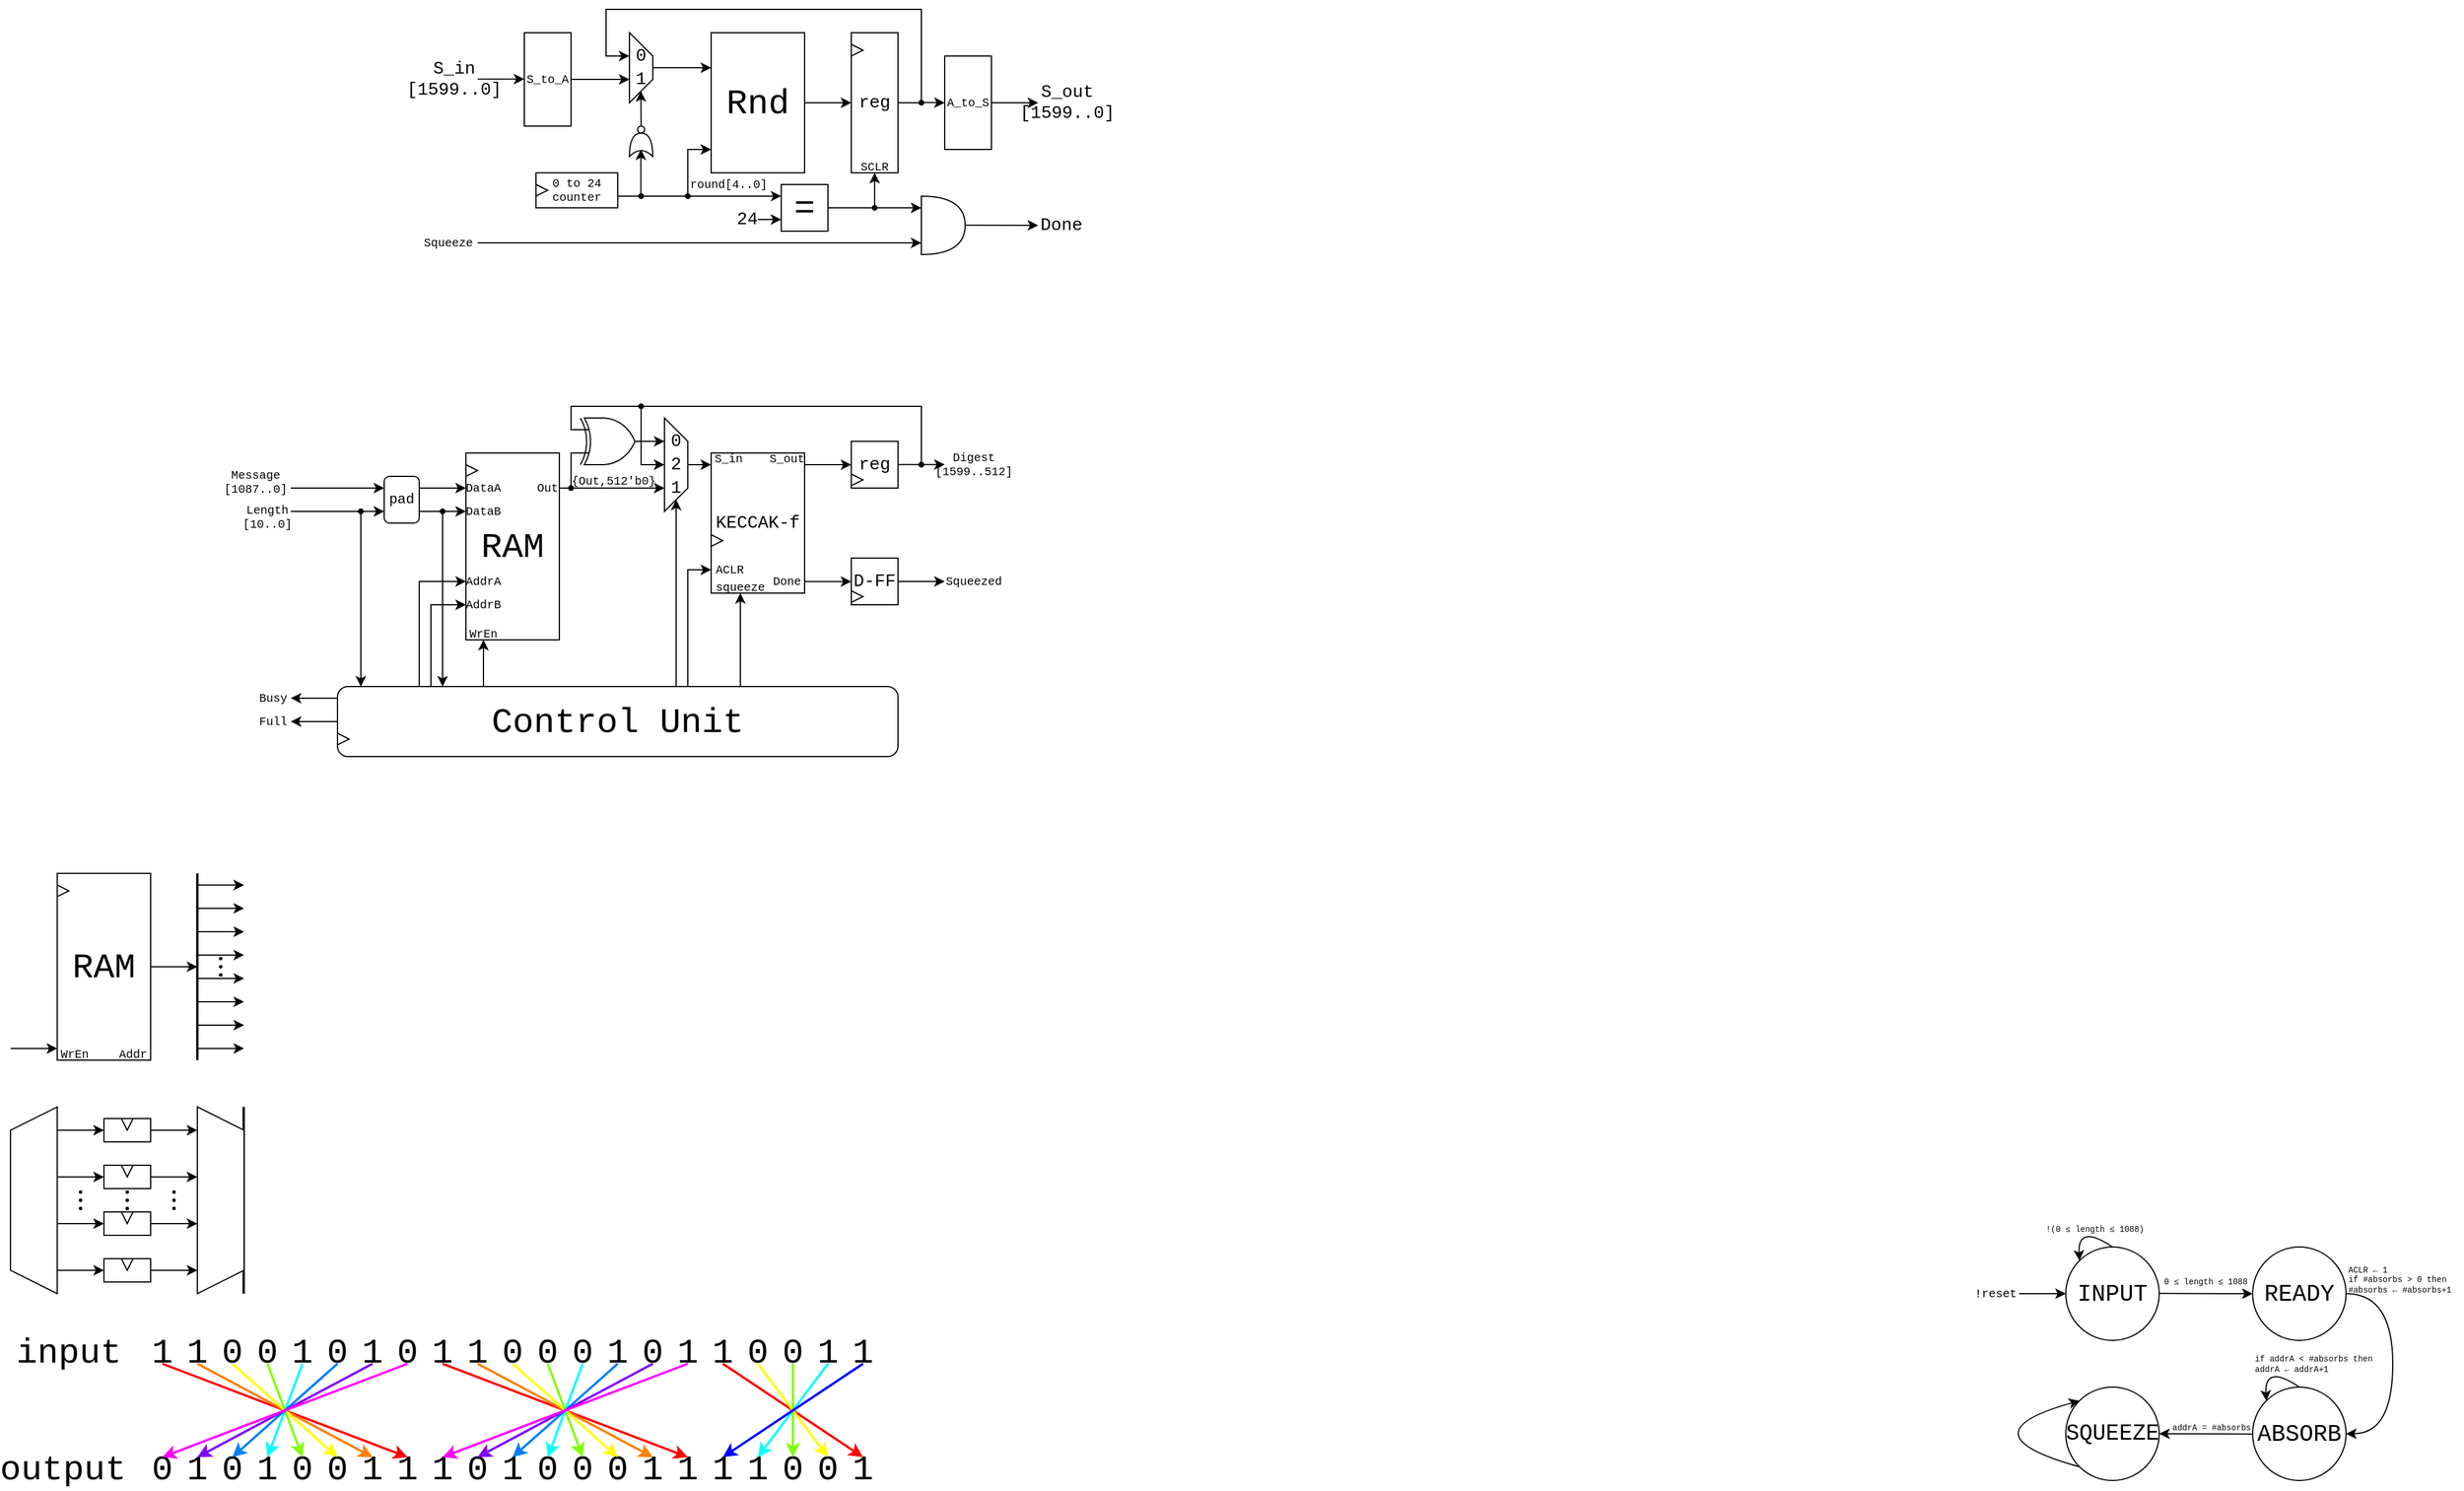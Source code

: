 <mxfile version="22.1.16" type="device">
  <diagram name="Page-1" id="sLG97zDm2SVhleJXKbSt">
    <mxGraphModel dx="683" dy="398" grid="1" gridSize="10" guides="1" tooltips="1" connect="1" arrows="1" fold="1" page="1" pageScale="1" pageWidth="3000" pageHeight="3000" math="0" shadow="0">
      <root>
        <mxCell id="0" />
        <mxCell id="1" parent="0" />
        <mxCell id="cHIxFwoaAzM5gLNZB4nu-59" value="" style="group" parent="1" vertex="1" connectable="0">
          <mxGeometry x="80" y="1120" width="80" height="160" as="geometry" />
        </mxCell>
        <mxCell id="cHIxFwoaAzM5gLNZB4nu-62" value="" style="group" parent="cHIxFwoaAzM5gLNZB4nu-59" vertex="1" connectable="0">
          <mxGeometry width="80" height="160" as="geometry" />
        </mxCell>
        <mxCell id="cHIxFwoaAzM5gLNZB4nu-25" value="RAM" style="rounded=0;whiteSpace=wrap;html=1;fontFamily=Courier New;fontSize=30;" parent="cHIxFwoaAzM5gLNZB4nu-62" vertex="1">
          <mxGeometry width="80" height="160" as="geometry" />
        </mxCell>
        <mxCell id="cHIxFwoaAzM5gLNZB4nu-40" value="" style="triangle;whiteSpace=wrap;html=1;rotation=0;" parent="cHIxFwoaAzM5gLNZB4nu-62" vertex="1">
          <mxGeometry y="10" width="10" height="10" as="geometry" />
        </mxCell>
        <mxCell id="cHIxFwoaAzM5gLNZB4nu-43" value="Addr" style="text;html=1;strokeColor=none;fillColor=none;align=center;verticalAlign=middle;whiteSpace=wrap;rounded=0;fontFamily=Courier New;fontSize=10;" parent="cHIxFwoaAzM5gLNZB4nu-62" vertex="1">
          <mxGeometry x="50" y="150" width="30" height="10" as="geometry" />
        </mxCell>
        <mxCell id="cHIxFwoaAzM5gLNZB4nu-50" value="WrEn" style="text;html=1;strokeColor=none;fillColor=none;align=center;verticalAlign=middle;whiteSpace=wrap;rounded=0;fontFamily=Courier New;fontSize=10;" parent="cHIxFwoaAzM5gLNZB4nu-62" vertex="1">
          <mxGeometry y="150" width="30" height="10" as="geometry" />
        </mxCell>
        <mxCell id="PoA2-wsbi5iG8ftpNb75-3" value="" style="edgeStyle=orthogonalEdgeStyle;rounded=0;orthogonalLoop=1;jettySize=auto;html=1;" parent="1" source="PoA2-wsbi5iG8ftpNb75-1" target="PoA2-wsbi5iG8ftpNb75-2" edge="1">
          <mxGeometry relative="1" as="geometry" />
        </mxCell>
        <mxCell id="PoA2-wsbi5iG8ftpNb75-1" value="Rnd" style="rounded=0;whiteSpace=wrap;html=1;fontFamily=Courier New;fontSize=30;" parent="1" vertex="1">
          <mxGeometry x="640" y="400" width="80" height="120" as="geometry" />
        </mxCell>
        <mxCell id="eLbFSkJ6lN0hgzDZZ-0e-3" value="" style="endArrow=classic;html=1;rounded=0;exitX=1;exitY=0.5;exitDx=0;exitDy=0;entryX=0.333;entryY=1;entryDx=0;entryDy=0;entryPerimeter=0;" parent="1" source="PoA2-wsbi5iG8ftpNb75-2" target="cHIxFwoaAzM5gLNZB4nu-36" edge="1">
          <mxGeometry width="50" height="50" relative="1" as="geometry">
            <mxPoint x="880" y="470" as="sourcePoint" />
            <mxPoint x="560" y="410" as="targetPoint" />
            <Array as="points">
              <mxPoint x="820" y="460" />
              <mxPoint x="820" y="380" />
              <mxPoint x="550" y="380" />
              <mxPoint x="550" y="420" />
            </Array>
          </mxGeometry>
        </mxCell>
        <mxCell id="eLbFSkJ6lN0hgzDZZ-0e-7" value="" style="endArrow=classic;html=1;rounded=0;" parent="1" edge="1">
          <mxGeometry width="50" height="50" relative="1" as="geometry">
            <mxPoint x="580" y="480" as="sourcePoint" />
            <mxPoint x="579.8" y="450" as="targetPoint" />
          </mxGeometry>
        </mxCell>
        <mxCell id="eLbFSkJ6lN0hgzDZZ-0e-11" value="" style="endArrow=classic;html=1;rounded=0;" parent="1" edge="1">
          <mxGeometry width="50" height="50" relative="1" as="geometry">
            <mxPoint x="590" y="430" as="sourcePoint" />
            <mxPoint x="640" y="430" as="targetPoint" />
          </mxGeometry>
        </mxCell>
        <mxCell id="eLbFSkJ6lN0hgzDZZ-0e-12" value="" style="endArrow=classic;html=1;rounded=0;" parent="1" edge="1">
          <mxGeometry width="50" height="50" relative="1" as="geometry">
            <mxPoint x="820" y="459.8" as="sourcePoint" />
            <mxPoint x="840" y="460" as="targetPoint" />
          </mxGeometry>
        </mxCell>
        <mxCell id="eLbFSkJ6lN0hgzDZZ-0e-14" value="" style="ellipse;whiteSpace=wrap;html=1;aspect=fixed;fillColor=#000000;" parent="1" vertex="1">
          <mxGeometry x="818" y="458" width="4" height="4" as="geometry" />
        </mxCell>
        <mxCell id="eLbFSkJ6lN0hgzDZZ-0e-17" value="" style="shape=xor;whiteSpace=wrap;html=1;rotation=-90;" parent="1" vertex="1">
          <mxGeometry x="570" y="486" width="20" height="20" as="geometry" />
        </mxCell>
        <mxCell id="eLbFSkJ6lN0hgzDZZ-0e-18" value="" style="ellipse;whiteSpace=wrap;html=1;aspect=fixed;" parent="1" vertex="1">
          <mxGeometry x="577" y="480" width="6" height="6" as="geometry" />
        </mxCell>
        <mxCell id="eLbFSkJ6lN0hgzDZZ-0e-24" value="" style="group" parent="1" vertex="1" connectable="0">
          <mxGeometry x="490" y="520" width="70" height="30" as="geometry" />
        </mxCell>
        <mxCell id="eLbFSkJ6lN0hgzDZZ-0e-19" value="0 to 24&lt;br style=&quot;font-size: 10px;&quot;&gt;counter" style="rounded=0;whiteSpace=wrap;html=1;fontFamily=Courier New;fontSize=10;" parent="eLbFSkJ6lN0hgzDZZ-0e-24" vertex="1">
          <mxGeometry width="70" height="30" as="geometry" />
        </mxCell>
        <mxCell id="eLbFSkJ6lN0hgzDZZ-0e-20" value="" style="triangle;whiteSpace=wrap;html=1;rotation=0;" parent="eLbFSkJ6lN0hgzDZZ-0e-24" vertex="1">
          <mxGeometry y="10" width="10" height="10" as="geometry" />
        </mxCell>
        <mxCell id="eLbFSkJ6lN0hgzDZZ-0e-25" value="" style="endArrow=classic;html=1;rounded=0;" parent="1" edge="1">
          <mxGeometry width="50" height="50" relative="1" as="geometry">
            <mxPoint x="560" y="540" as="sourcePoint" />
            <mxPoint x="640" y="500" as="targetPoint" />
            <Array as="points">
              <mxPoint x="620" y="540" />
              <mxPoint x="620" y="500" />
            </Array>
          </mxGeometry>
        </mxCell>
        <mxCell id="eLbFSkJ6lN0hgzDZZ-0e-26" value="" style="endArrow=classic;html=1;rounded=0;" parent="1" edge="1">
          <mxGeometry width="50" height="50" relative="1" as="geometry">
            <mxPoint x="579.8" y="540" as="sourcePoint" />
            <mxPoint x="579.8" y="500" as="targetPoint" />
          </mxGeometry>
        </mxCell>
        <mxCell id="eLbFSkJ6lN0hgzDZZ-0e-27" value="" style="ellipse;whiteSpace=wrap;html=1;aspect=fixed;fillColor=#000000;" parent="1" vertex="1">
          <mxGeometry x="578" y="538" width="4" height="4" as="geometry" />
        </mxCell>
        <mxCell id="eLbFSkJ6lN0hgzDZZ-0e-28" value="=" style="rounded=0;whiteSpace=wrap;html=1;fontSize=30;fontFamily=Courier New;" parent="1" vertex="1">
          <mxGeometry x="700" y="530" width="40" height="40" as="geometry" />
        </mxCell>
        <mxCell id="eLbFSkJ6lN0hgzDZZ-0e-29" value="" style="endArrow=classic;html=1;rounded=0;entryX=0.75;entryY=1;entryDx=0;entryDy=0;" parent="1" edge="1">
          <mxGeometry width="50" height="50" relative="1" as="geometry">
            <mxPoint x="520" y="440" as="sourcePoint" />
            <mxPoint x="570" y="440" as="targetPoint" />
          </mxGeometry>
        </mxCell>
        <mxCell id="eLbFSkJ6lN0hgzDZZ-0e-30" value="" style="endArrow=classic;html=1;rounded=0;" parent="1" edge="1">
          <mxGeometry width="50" height="50" relative="1" as="geometry">
            <mxPoint x="680" y="560" as="sourcePoint" />
            <mxPoint x="700" y="560" as="targetPoint" />
          </mxGeometry>
        </mxCell>
        <mxCell id="eLbFSkJ6lN0hgzDZZ-0e-32" value="" style="ellipse;whiteSpace=wrap;html=1;aspect=fixed;fillColor=#000000;" parent="1" vertex="1">
          <mxGeometry x="618" y="538" width="4" height="4" as="geometry" />
        </mxCell>
        <mxCell id="eLbFSkJ6lN0hgzDZZ-0e-33" value="" style="endArrow=classic;html=1;rounded=0;" parent="1" edge="1">
          <mxGeometry width="50" height="50" relative="1" as="geometry">
            <mxPoint x="620" y="540" as="sourcePoint" />
            <mxPoint x="700" y="539.94" as="targetPoint" />
          </mxGeometry>
        </mxCell>
        <mxCell id="eLbFSkJ6lN0hgzDZZ-0e-34" value="24" style="text;html=1;strokeColor=none;fillColor=none;align=center;verticalAlign=middle;whiteSpace=wrap;rounded=0;fontFamily=Courier New;fontSize=15;" parent="1" vertex="1">
          <mxGeometry x="660" y="550" width="22" height="20" as="geometry" />
        </mxCell>
        <mxCell id="eLbFSkJ6lN0hgzDZZ-0e-36" value="" style="endArrow=classic;html=1;rounded=0;" parent="1" edge="1">
          <mxGeometry width="50" height="50" relative="1" as="geometry">
            <mxPoint x="740" y="550" as="sourcePoint" />
            <mxPoint x="780" y="520" as="targetPoint" />
            <Array as="points">
              <mxPoint x="780" y="550" />
            </Array>
          </mxGeometry>
        </mxCell>
        <mxCell id="eLbFSkJ6lN0hgzDZZ-0e-37" value="S_in&lt;br&gt;[1599..0]" style="text;html=1;strokeColor=none;fillColor=none;align=center;verticalAlign=middle;whiteSpace=wrap;rounded=0;fontSize=15;fontFamily=Courier New;" parent="1" vertex="1">
          <mxGeometry x="400" y="427.5" width="40" height="25" as="geometry" />
        </mxCell>
        <mxCell id="eLbFSkJ6lN0hgzDZZ-0e-38" value="round[4..0]" style="text;html=1;strokeColor=none;fillColor=none;align=center;verticalAlign=middle;whiteSpace=wrap;rounded=0;fontSize=10;fontFamily=Courier New;" parent="1" vertex="1">
          <mxGeometry x="620" y="520" width="70" height="20" as="geometry" />
        </mxCell>
        <mxCell id="eLbFSkJ6lN0hgzDZZ-0e-39" value="S_out&lt;br&gt;[1599..0]" style="text;html=1;strokeColor=none;fillColor=none;align=center;verticalAlign=middle;whiteSpace=wrap;rounded=0;fontSize=15;fontFamily=Courier New;" parent="1" vertex="1">
          <mxGeometry x="920" y="447.5" width="50" height="25" as="geometry" />
        </mxCell>
        <mxCell id="eLbFSkJ6lN0hgzDZZ-0e-40" value="S_to_A" style="rounded=0;whiteSpace=wrap;html=1;fontFamily=Courier New;fontSize=10;" parent="1" vertex="1">
          <mxGeometry x="480" y="400" width="40" height="80" as="geometry" />
        </mxCell>
        <mxCell id="eLbFSkJ6lN0hgzDZZ-0e-41" value="" style="endArrow=classic;html=1;rounded=0;" parent="1" edge="1">
          <mxGeometry width="50" height="50" relative="1" as="geometry">
            <mxPoint x="440" y="439.76" as="sourcePoint" />
            <mxPoint x="480" y="439.76" as="targetPoint" />
          </mxGeometry>
        </mxCell>
        <mxCell id="eLbFSkJ6lN0hgzDZZ-0e-42" value="A_to_S" style="rounded=0;whiteSpace=wrap;html=1;fontFamily=Courier New;fontSize=10;" parent="1" vertex="1">
          <mxGeometry x="840" y="420" width="40" height="80" as="geometry" />
        </mxCell>
        <mxCell id="eLbFSkJ6lN0hgzDZZ-0e-43" value="" style="endArrow=classic;html=1;rounded=0;" parent="1" edge="1">
          <mxGeometry width="50" height="50" relative="1" as="geometry">
            <mxPoint x="880" y="460" as="sourcePoint" />
            <mxPoint x="920" y="460" as="targetPoint" />
          </mxGeometry>
        </mxCell>
        <mxCell id="ViOVy5zmuyzSRg3mWkhg-1" value="" style="endArrow=classic;html=1;rounded=0;" parent="1" edge="1">
          <mxGeometry width="50" height="50" relative="1" as="geometry">
            <mxPoint x="780" y="550" as="sourcePoint" />
            <mxPoint x="820" y="550" as="targetPoint" />
          </mxGeometry>
        </mxCell>
        <mxCell id="ViOVy5zmuyzSRg3mWkhg-2" value="" style="ellipse;whiteSpace=wrap;html=1;aspect=fixed;fillColor=#000000;" parent="1" vertex="1">
          <mxGeometry x="778" y="548" width="4" height="4" as="geometry" />
        </mxCell>
        <mxCell id="ViOVy5zmuyzSRg3mWkhg-3" value="Done" style="text;html=1;strokeColor=none;fillColor=none;align=center;verticalAlign=middle;whiteSpace=wrap;rounded=0;fontSize=15;fontFamily=Courier New;" parent="1" vertex="1">
          <mxGeometry x="920" y="557.5" width="40" height="15" as="geometry" />
        </mxCell>
        <mxCell id="cHIxFwoaAzM5gLNZB4nu-13" value="x" style="group" parent="1" vertex="1" connectable="0">
          <mxGeometry x="640" y="760" width="80" height="120" as="geometry" />
        </mxCell>
        <mxCell id="cHIxFwoaAzM5gLNZB4nu-1" value="KECCAK-f" style="rounded=0;whiteSpace=wrap;html=1;fontFamily=Courier New;fontSize=15;" parent="cHIxFwoaAzM5gLNZB4nu-13" vertex="1">
          <mxGeometry width="80" height="120" as="geometry" />
        </mxCell>
        <mxCell id="cHIxFwoaAzM5gLNZB4nu-9" value="Done" style="text;html=1;strokeColor=none;fillColor=none;align=center;verticalAlign=middle;whiteSpace=wrap;rounded=0;fontFamily=Courier New;fontSize=10;" parent="cHIxFwoaAzM5gLNZB4nu-13" vertex="1">
          <mxGeometry x="50" y="105" width="30" height="10" as="geometry" />
        </mxCell>
        <mxCell id="cHIxFwoaAzM5gLNZB4nu-10" value="" style="triangle;whiteSpace=wrap;html=1;rotation=0;" parent="cHIxFwoaAzM5gLNZB4nu-13" vertex="1">
          <mxGeometry y="70" width="10" height="10" as="geometry" />
        </mxCell>
        <mxCell id="cHIxFwoaAzM5gLNZB4nu-11" value="S_in" style="text;html=1;strokeColor=none;fillColor=none;align=center;verticalAlign=middle;whiteSpace=wrap;rounded=0;fontFamily=Courier New;fontSize=10;" parent="cHIxFwoaAzM5gLNZB4nu-13" vertex="1">
          <mxGeometry width="30" height="10" as="geometry" />
        </mxCell>
        <mxCell id="cHIxFwoaAzM5gLNZB4nu-12" value="S_out" style="text;html=1;strokeColor=none;fillColor=none;align=center;verticalAlign=middle;whiteSpace=wrap;rounded=0;fontFamily=Courier New;fontSize=10;" parent="cHIxFwoaAzM5gLNZB4nu-13" vertex="1">
          <mxGeometry x="50" width="30" height="10" as="geometry" />
        </mxCell>
        <mxCell id="FEvc6QxodLgLLCAB3kRR-4" value="squeeze" style="text;html=1;strokeColor=none;fillColor=none;align=center;verticalAlign=middle;whiteSpace=wrap;rounded=0;fontFamily=Courier New;fontSize=10;" parent="cHIxFwoaAzM5gLNZB4nu-13" vertex="1">
          <mxGeometry y="110" width="50" height="10" as="geometry" />
        </mxCell>
        <mxCell id="eut-D_kGqwIJGW8jGn9c-71" value="ACLR" style="text;html=1;strokeColor=none;fillColor=none;align=center;verticalAlign=middle;whiteSpace=wrap;rounded=0;fontFamily=Courier New;fontSize=10;" parent="cHIxFwoaAzM5gLNZB4nu-13" vertex="1">
          <mxGeometry y="95" width="32" height="10" as="geometry" />
        </mxCell>
        <mxCell id="cHIxFwoaAzM5gLNZB4nu-16" value="" style="group" parent="1" vertex="1" connectable="0">
          <mxGeometry x="760" y="400" width="40" height="120" as="geometry" />
        </mxCell>
        <mxCell id="cHIxFwoaAzM5gLNZB4nu-4" value="" style="group" parent="cHIxFwoaAzM5gLNZB4nu-16" vertex="1" connectable="0">
          <mxGeometry width="40" height="120" as="geometry" />
        </mxCell>
        <mxCell id="PoA2-wsbi5iG8ftpNb75-2" value="reg" style="rounded=0;whiteSpace=wrap;html=1;fontFamily=Courier New;fontSize=15;" parent="cHIxFwoaAzM5gLNZB4nu-4" vertex="1">
          <mxGeometry width="40" height="120" as="geometry" />
        </mxCell>
        <mxCell id="PoA2-wsbi5iG8ftpNb75-5" value="" style="triangle;whiteSpace=wrap;html=1;rotation=0;" parent="cHIxFwoaAzM5gLNZB4nu-4" vertex="1">
          <mxGeometry y="10" width="10" height="10" as="geometry" />
        </mxCell>
        <mxCell id="eLbFSkJ6lN0hgzDZZ-0e-35" value="SCLR" style="text;html=1;strokeColor=none;fillColor=none;align=center;verticalAlign=middle;whiteSpace=wrap;rounded=0;fontFamily=Courier New;fontSize=10;" parent="cHIxFwoaAzM5gLNZB4nu-16" vertex="1">
          <mxGeometry x="5" y="110" width="30" height="10" as="geometry" />
        </mxCell>
        <mxCell id="cHIxFwoaAzM5gLNZB4nu-23" value="" style="endArrow=classic;html=1;rounded=0;" parent="1" edge="1">
          <mxGeometry width="50" height="50" relative="1" as="geometry">
            <mxPoint x="720" y="770" as="sourcePoint" />
            <mxPoint x="760" y="770" as="targetPoint" />
          </mxGeometry>
        </mxCell>
        <mxCell id="cHIxFwoaAzM5gLNZB4nu-26" value="" style="endArrow=classic;html=1;rounded=0;" parent="1" edge="1">
          <mxGeometry width="50" height="50" relative="1" as="geometry">
            <mxPoint x="800" y="769.89" as="sourcePoint" />
            <mxPoint x="840" y="769.89" as="targetPoint" />
          </mxGeometry>
        </mxCell>
        <mxCell id="cHIxFwoaAzM5gLNZB4nu-35" value="" style="group" parent="1" vertex="1" connectable="0">
          <mxGeometry x="570" y="400" width="20" height="60" as="geometry" />
        </mxCell>
        <mxCell id="cHIxFwoaAzM5gLNZB4nu-36" value="" style="shape=trapezoid;perimeter=trapezoidPerimeter;whiteSpace=wrap;html=1;fixedSize=1;rotation=90;" parent="cHIxFwoaAzM5gLNZB4nu-35" vertex="1">
          <mxGeometry x="-20" y="20" width="60" height="20" as="geometry" />
        </mxCell>
        <mxCell id="cHIxFwoaAzM5gLNZB4nu-37" value="1" style="text;html=1;strokeColor=none;fillColor=none;align=center;verticalAlign=middle;whiteSpace=wrap;rounded=0;fontSize=15;fontFamily=Courier New;" parent="cHIxFwoaAzM5gLNZB4nu-35" vertex="1">
          <mxGeometry x="5" y="30" width="10" height="20" as="geometry" />
        </mxCell>
        <mxCell id="cHIxFwoaAzM5gLNZB4nu-38" value="0" style="text;html=1;strokeColor=none;fillColor=none;align=center;verticalAlign=middle;whiteSpace=wrap;rounded=0;fontSize=15;fontFamily=Courier New;" parent="cHIxFwoaAzM5gLNZB4nu-35" vertex="1">
          <mxGeometry x="5" y="10" width="10" height="20" as="geometry" />
        </mxCell>
        <mxCell id="cHIxFwoaAzM5gLNZB4nu-42" value="" style="ellipse;whiteSpace=wrap;html=1;aspect=fixed;fillColor=#000000;" parent="1" vertex="1">
          <mxGeometry x="818" y="768" width="4" height="4" as="geometry" />
        </mxCell>
        <mxCell id="cHIxFwoaAzM5gLNZB4nu-17" value="q" style="group;fontSize=10;" parent="1" vertex="1" connectable="0">
          <mxGeometry x="760" y="750" width="40" height="40" as="geometry" />
        </mxCell>
        <mxCell id="cHIxFwoaAzM5gLNZB4nu-18" value="dfd" style="group" parent="cHIxFwoaAzM5gLNZB4nu-17" vertex="1" connectable="0">
          <mxGeometry width="40" height="40" as="geometry" />
        </mxCell>
        <mxCell id="cHIxFwoaAzM5gLNZB4nu-19" value="reg" style="rounded=0;whiteSpace=wrap;html=1;fontFamily=Courier New;fontSize=15;" parent="cHIxFwoaAzM5gLNZB4nu-18" vertex="1">
          <mxGeometry width="40" height="40" as="geometry" />
        </mxCell>
        <mxCell id="ZCDAFu1WIs5Ei6bMoPur-4" value="" style="triangle;whiteSpace=wrap;html=1;rotation=0;" parent="cHIxFwoaAzM5gLNZB4nu-18" vertex="1">
          <mxGeometry y="28" width="10" height="10" as="geometry" />
        </mxCell>
        <mxCell id="cHIxFwoaAzM5gLNZB4nu-65" value="" style="verticalLabelPosition=bottom;shadow=0;dashed=0;align=center;html=1;verticalAlign=top;shape=mxgraph.electrical.logic_gates.logic_gate;operation=xor;rotation=0;aspect=fixed;" parent="1" vertex="1">
          <mxGeometry x="521.34" y="730" width="66.66" height="40" as="geometry" />
        </mxCell>
        <mxCell id="cHIxFwoaAzM5gLNZB4nu-73" value="" style="endArrow=classic;html=1;rounded=0;" parent="1" edge="1">
          <mxGeometry width="50" height="50" relative="1" as="geometry">
            <mxPoint x="720" y="870.11" as="sourcePoint" />
            <mxPoint x="760" y="870.11" as="targetPoint" />
          </mxGeometry>
        </mxCell>
        <mxCell id="cHIxFwoaAzM5gLNZB4nu-74" value="" style="endArrow=classic;html=1;rounded=0;" parent="1" edge="1">
          <mxGeometry width="50" height="50" relative="1" as="geometry">
            <mxPoint x="40" y="1270" as="sourcePoint" />
            <mxPoint x="80" y="1270" as="targetPoint" />
          </mxGeometry>
        </mxCell>
        <mxCell id="cHIxFwoaAzM5gLNZB4nu-91" value="" style="group" parent="1" vertex="1" connectable="0">
          <mxGeometry x="600" y="730" width="20" height="80" as="geometry" />
        </mxCell>
        <mxCell id="cHIxFwoaAzM5gLNZB4nu-88" value="" style="shape=trapezoid;perimeter=trapezoidPerimeter;whiteSpace=wrap;html=1;fixedSize=1;rotation=90;" parent="cHIxFwoaAzM5gLNZB4nu-91" vertex="1">
          <mxGeometry x="-30" y="30" width="80" height="20" as="geometry" />
        </mxCell>
        <mxCell id="cHIxFwoaAzM5gLNZB4nu-89" value="1" style="text;html=1;strokeColor=none;fillColor=none;align=center;verticalAlign=middle;whiteSpace=wrap;rounded=0;fontSize=15;fontFamily=Courier New;" parent="cHIxFwoaAzM5gLNZB4nu-91" vertex="1">
          <mxGeometry x="5" y="50" width="10" height="20" as="geometry" />
        </mxCell>
        <mxCell id="cHIxFwoaAzM5gLNZB4nu-90" value="0" style="text;html=1;strokeColor=none;fillColor=none;align=center;verticalAlign=middle;whiteSpace=wrap;rounded=0;fontSize=15;fontFamily=Courier New;" parent="cHIxFwoaAzM5gLNZB4nu-91" vertex="1">
          <mxGeometry x="5" y="10" width="10" height="20" as="geometry" />
        </mxCell>
        <mxCell id="cHIxFwoaAzM5gLNZB4nu-92" value="" style="endArrow=classic;html=1;rounded=0;" parent="1" edge="1">
          <mxGeometry width="50" height="50" relative="1" as="geometry">
            <mxPoint x="620" y="770" as="sourcePoint" />
            <mxPoint x="640" y="770" as="targetPoint" />
          </mxGeometry>
        </mxCell>
        <mxCell id="cHIxFwoaAzM5gLNZB4nu-93" value="" style="endArrow=none;html=1;rounded=0;entryX=0;entryY=0.25;entryDx=0;entryDy=0;entryPerimeter=0;" parent="1" target="cHIxFwoaAzM5gLNZB4nu-65" edge="1">
          <mxGeometry width="50" height="50" relative="1" as="geometry">
            <mxPoint x="820" y="770" as="sourcePoint" />
            <mxPoint x="533" y="740" as="targetPoint" />
            <Array as="points">
              <mxPoint x="820" y="720" />
              <mxPoint x="520" y="720" />
              <mxPoint x="520" y="740" />
            </Array>
          </mxGeometry>
        </mxCell>
        <mxCell id="cHIxFwoaAzM5gLNZB4nu-94" value="" style="endArrow=classic;html=1;rounded=0;" parent="1" edge="1">
          <mxGeometry width="50" height="50" relative="1" as="geometry">
            <mxPoint x="510" y="790" as="sourcePoint" />
            <mxPoint x="600" y="790" as="targetPoint" />
          </mxGeometry>
        </mxCell>
        <mxCell id="cHIxFwoaAzM5gLNZB4nu-95" value="" style="endArrow=none;html=1;rounded=0;entryX=0;entryY=0.75;entryDx=0;entryDy=0;entryPerimeter=0;" parent="1" target="cHIxFwoaAzM5gLNZB4nu-65" edge="1">
          <mxGeometry width="50" height="50" relative="1" as="geometry">
            <mxPoint x="520" y="790" as="sourcePoint" />
            <mxPoint x="533.34" y="750" as="targetPoint" />
            <Array as="points">
              <mxPoint x="520" y="760" />
            </Array>
          </mxGeometry>
        </mxCell>
        <mxCell id="cHIxFwoaAzM5gLNZB4nu-100" value="" style="ellipse;whiteSpace=wrap;html=1;aspect=fixed;fillColor=#000000;" parent="1" vertex="1">
          <mxGeometry x="518" y="788" width="4" height="4" as="geometry" />
        </mxCell>
        <mxCell id="cHIxFwoaAzM5gLNZB4nu-101" value="Digest&lt;br&gt;[1599..512]" style="text;strokeColor=none;align=center;fillColor=none;html=1;verticalAlign=middle;whiteSpace=wrap;rounded=0;fontFamily=Courier New;fontSize=10;" parent="1" vertex="1">
          <mxGeometry x="830" y="765" width="70" height="10" as="geometry" />
        </mxCell>
        <mxCell id="FjcZewFNtERQtlechSxF-1" value="" style="shape=or;whiteSpace=wrap;html=1;aspect=fixed;" parent="1" vertex="1">
          <mxGeometry x="820" y="540" width="37.5" height="50" as="geometry" />
        </mxCell>
        <mxCell id="FEvc6QxodLgLLCAB3kRR-1" value="Squeeze" style="text;html=1;strokeColor=none;fillColor=none;align=center;verticalAlign=middle;whiteSpace=wrap;rounded=0;fontFamily=Courier New;fontSize=10;" parent="1" vertex="1">
          <mxGeometry x="390" y="570" width="50" height="20" as="geometry" />
        </mxCell>
        <mxCell id="FEvc6QxodLgLLCAB3kRR-2" value="" style="endArrow=classic;html=1;rounded=0;" parent="1" edge="1">
          <mxGeometry width="50" height="50" relative="1" as="geometry">
            <mxPoint x="440" y="580" as="sourcePoint" />
            <mxPoint x="820" y="580" as="targetPoint" />
          </mxGeometry>
        </mxCell>
        <mxCell id="FEvc6QxodLgLLCAB3kRR-3" value="" style="endArrow=classic;html=1;rounded=0;" parent="1" edge="1">
          <mxGeometry width="50" height="50" relative="1" as="geometry">
            <mxPoint x="857.5" y="564.93" as="sourcePoint" />
            <mxPoint x="920" y="565" as="targetPoint" />
          </mxGeometry>
        </mxCell>
        <mxCell id="FEvc6QxodLgLLCAB3kRR-5" value="" style="endArrow=classic;html=1;rounded=0;" parent="1" edge="1">
          <mxGeometry width="50" height="50" relative="1" as="geometry">
            <mxPoint x="665" y="960" as="sourcePoint" />
            <mxPoint x="665" y="880" as="targetPoint" />
          </mxGeometry>
        </mxCell>
        <mxCell id="FEvc6QxodLgLLCAB3kRR-6" value="" style="endArrow=none;html=1;rounded=0;strokeWidth=2;" parent="1" edge="1">
          <mxGeometry width="50" height="50" relative="1" as="geometry">
            <mxPoint x="200" y="1280" as="sourcePoint" />
            <mxPoint x="200" y="1120" as="targetPoint" />
          </mxGeometry>
        </mxCell>
        <mxCell id="FEvc6QxodLgLLCAB3kRR-7" value="" style="endArrow=classic;html=1;rounded=0;" parent="1" edge="1">
          <mxGeometry width="50" height="50" relative="1" as="geometry">
            <mxPoint x="160" y="1200" as="sourcePoint" />
            <mxPoint x="200" y="1200" as="targetPoint" />
          </mxGeometry>
        </mxCell>
        <mxCell id="FEvc6QxodLgLLCAB3kRR-10" value="" style="endArrow=classic;html=1;rounded=0;" parent="1" edge="1">
          <mxGeometry width="50" height="50" relative="1" as="geometry">
            <mxPoint x="200" y="1130" as="sourcePoint" />
            <mxPoint x="240" y="1130" as="targetPoint" />
          </mxGeometry>
        </mxCell>
        <mxCell id="FEvc6QxodLgLLCAB3kRR-12" value="" style="endArrow=classic;html=1;rounded=0;" parent="1" edge="1">
          <mxGeometry width="50" height="50" relative="1" as="geometry">
            <mxPoint x="200" y="1149.96" as="sourcePoint" />
            <mxPoint x="240" y="1149.96" as="targetPoint" />
          </mxGeometry>
        </mxCell>
        <mxCell id="FEvc6QxodLgLLCAB3kRR-13" value="" style="endArrow=classic;html=1;rounded=0;" parent="1" edge="1">
          <mxGeometry width="50" height="50" relative="1" as="geometry">
            <mxPoint x="200" y="1170" as="sourcePoint" />
            <mxPoint x="240" y="1170" as="targetPoint" />
          </mxGeometry>
        </mxCell>
        <mxCell id="FEvc6QxodLgLLCAB3kRR-14" value="" style="endArrow=classic;html=1;rounded=0;" parent="1" edge="1">
          <mxGeometry width="50" height="50" relative="1" as="geometry">
            <mxPoint x="200" y="1189.96" as="sourcePoint" />
            <mxPoint x="240" y="1189.96" as="targetPoint" />
          </mxGeometry>
        </mxCell>
        <mxCell id="FEvc6QxodLgLLCAB3kRR-15" value="" style="endArrow=classic;html=1;rounded=0;" parent="1" edge="1">
          <mxGeometry width="50" height="50" relative="1" as="geometry">
            <mxPoint x="200" y="1210" as="sourcePoint" />
            <mxPoint x="240" y="1210" as="targetPoint" />
          </mxGeometry>
        </mxCell>
        <mxCell id="FEvc6QxodLgLLCAB3kRR-16" value="" style="endArrow=classic;html=1;rounded=0;" parent="1" edge="1">
          <mxGeometry width="50" height="50" relative="1" as="geometry">
            <mxPoint x="200" y="1229.96" as="sourcePoint" />
            <mxPoint x="240" y="1229.96" as="targetPoint" />
          </mxGeometry>
        </mxCell>
        <mxCell id="FEvc6QxodLgLLCAB3kRR-17" value="" style="endArrow=classic;html=1;rounded=0;" parent="1" edge="1">
          <mxGeometry width="50" height="50" relative="1" as="geometry">
            <mxPoint x="200" y="1250" as="sourcePoint" />
            <mxPoint x="240" y="1250" as="targetPoint" />
          </mxGeometry>
        </mxCell>
        <mxCell id="FEvc6QxodLgLLCAB3kRR-18" value="" style="endArrow=classic;html=1;rounded=0;" parent="1" edge="1">
          <mxGeometry width="50" height="50" relative="1" as="geometry">
            <mxPoint x="200" y="1269.96" as="sourcePoint" />
            <mxPoint x="240" y="1269.96" as="targetPoint" />
          </mxGeometry>
        </mxCell>
        <mxCell id="eut-D_kGqwIJGW8jGn9c-1" value="" style="group" parent="1" vertex="1" connectable="0">
          <mxGeometry x="430" y="760" width="80" height="160" as="geometry" />
        </mxCell>
        <mxCell id="eut-D_kGqwIJGW8jGn9c-2" value="" style="group" parent="eut-D_kGqwIJGW8jGn9c-1" vertex="1" connectable="0">
          <mxGeometry width="80" height="160" as="geometry" />
        </mxCell>
        <mxCell id="eut-D_kGqwIJGW8jGn9c-3" value="RAM" style="rounded=0;whiteSpace=wrap;html=1;fontFamily=Courier New;fontSize=30;" parent="eut-D_kGqwIJGW8jGn9c-2" vertex="1">
          <mxGeometry width="80" height="160" as="geometry" />
        </mxCell>
        <mxCell id="eut-D_kGqwIJGW8jGn9c-4" value="" style="triangle;whiteSpace=wrap;html=1;rotation=0;" parent="eut-D_kGqwIJGW8jGn9c-2" vertex="1">
          <mxGeometry y="10" width="10" height="10" as="geometry" />
        </mxCell>
        <mxCell id="eut-D_kGqwIJGW8jGn9c-6" value="WrEn" style="text;html=1;strokeColor=none;fillColor=none;align=center;verticalAlign=middle;whiteSpace=wrap;rounded=0;fontFamily=Courier New;fontSize=10;" parent="eut-D_kGqwIJGW8jGn9c-2" vertex="1">
          <mxGeometry y="150" width="30" height="10" as="geometry" />
        </mxCell>
        <mxCell id="ygHASTgUk0fJVhTD5rLn-7" value="DataA" style="text;html=1;strokeColor=none;fillColor=none;align=center;verticalAlign=middle;whiteSpace=wrap;rounded=0;fontFamily=Courier New;fontSize=10;" parent="eut-D_kGqwIJGW8jGn9c-2" vertex="1">
          <mxGeometry y="25" width="30" height="10" as="geometry" />
        </mxCell>
        <mxCell id="ygHASTgUk0fJVhTD5rLn-14" value="Out" style="text;html=1;strokeColor=none;fillColor=none;align=center;verticalAlign=middle;whiteSpace=wrap;rounded=0;fontFamily=Courier New;fontSize=10;" parent="eut-D_kGqwIJGW8jGn9c-2" vertex="1">
          <mxGeometry x="60" y="25" width="20" height="10" as="geometry" />
        </mxCell>
        <mxCell id="eut-D_kGqwIJGW8jGn9c-7" value="{Out,512&#39;b0}" style="text;strokeColor=none;align=center;fillColor=none;html=1;verticalAlign=middle;whiteSpace=wrap;rounded=0;fontFamily=Courier New;fontSize=10;" parent="1" vertex="1">
          <mxGeometry x="522" y="779" width="69" height="10" as="geometry" />
        </mxCell>
        <mxCell id="eut-D_kGqwIJGW8jGn9c-8" value="" style="endArrow=classic;html=1;rounded=0;" parent="1" edge="1">
          <mxGeometry width="50" height="50" relative="1" as="geometry">
            <mxPoint x="390" y="810" as="sourcePoint" />
            <mxPoint x="430" y="810" as="targetPoint" />
          </mxGeometry>
        </mxCell>
        <mxCell id="eut-D_kGqwIJGW8jGn9c-24" value="" style="group" parent="1" vertex="1" connectable="0">
          <mxGeometry x="219" y="1192" width="2" height="16" as="geometry" />
        </mxCell>
        <mxCell id="eut-D_kGqwIJGW8jGn9c-25" value="" style="ellipse;whiteSpace=wrap;html=1;aspect=fixed;fillColor=#000000;" parent="eut-D_kGqwIJGW8jGn9c-24" vertex="1">
          <mxGeometry width="2" height="2" as="geometry" />
        </mxCell>
        <mxCell id="eut-D_kGqwIJGW8jGn9c-26" value="" style="ellipse;whiteSpace=wrap;html=1;aspect=fixed;fillColor=#000000;" parent="eut-D_kGqwIJGW8jGn9c-24" vertex="1">
          <mxGeometry y="7" width="2" height="2" as="geometry" />
        </mxCell>
        <mxCell id="eut-D_kGqwIJGW8jGn9c-27" value="" style="ellipse;whiteSpace=wrap;html=1;aspect=fixed;fillColor=#000000;" parent="eut-D_kGqwIJGW8jGn9c-24" vertex="1">
          <mxGeometry y="14" width="2" height="2" as="geometry" />
        </mxCell>
        <mxCell id="FEvc6QxodLgLLCAB3kRR-20" value="" style="endArrow=none;html=1;rounded=0;strokeWidth=2;" parent="1" edge="1">
          <mxGeometry width="50" height="50" relative="1" as="geometry">
            <mxPoint x="239.67" y="1480" as="sourcePoint" />
            <mxPoint x="239.67" y="1320" as="targetPoint" />
          </mxGeometry>
        </mxCell>
        <mxCell id="eut-D_kGqwIJGW8jGn9c-38" value="pad" style="rounded=1;whiteSpace=wrap;html=1;fontFamily=Courier New;" parent="1" vertex="1">
          <mxGeometry x="360" y="780" width="30" height="40" as="geometry" />
        </mxCell>
        <mxCell id="eut-D_kGqwIJGW8jGn9c-69" value="Control Unit" style="rounded=1;whiteSpace=wrap;html=1;fontFamily=Courier New;fontSize=30;" parent="1" vertex="1">
          <mxGeometry x="320" y="960" width="480" height="60" as="geometry" />
        </mxCell>
        <mxCell id="eut-D_kGqwIJGW8jGn9c-72" value="" style="endArrow=classic;html=1;rounded=0;" parent="1" edge="1">
          <mxGeometry width="50" height="50" relative="1" as="geometry">
            <mxPoint x="620" y="960" as="sourcePoint" />
            <mxPoint x="640" y="860" as="targetPoint" />
            <Array as="points">
              <mxPoint x="620" y="860" />
            </Array>
          </mxGeometry>
        </mxCell>
        <mxCell id="eut-D_kGqwIJGW8jGn9c-73" value="" style="endArrow=classic;html=1;rounded=0;" parent="1" edge="1">
          <mxGeometry width="50" height="50" relative="1" as="geometry">
            <mxPoint x="610" y="960" as="sourcePoint" />
            <mxPoint x="610" y="800" as="targetPoint" />
          </mxGeometry>
        </mxCell>
        <mxCell id="eut-D_kGqwIJGW8jGn9c-74" value="2" style="text;html=1;strokeColor=none;fillColor=none;align=center;verticalAlign=middle;whiteSpace=wrap;rounded=0;fontSize=15;fontFamily=Courier New;" parent="1" vertex="1">
          <mxGeometry x="605" y="760" width="10" height="20" as="geometry" />
        </mxCell>
        <mxCell id="eut-D_kGqwIJGW8jGn9c-75" value="" style="endArrow=classic;html=1;rounded=0;" parent="1" edge="1">
          <mxGeometry width="50" height="50" relative="1" as="geometry">
            <mxPoint x="580" y="720" as="sourcePoint" />
            <mxPoint x="600" y="770" as="targetPoint" />
            <Array as="points">
              <mxPoint x="580" y="770" />
            </Array>
          </mxGeometry>
        </mxCell>
        <mxCell id="eut-D_kGqwIJGW8jGn9c-79" value="Message&lt;br&gt;[1087..0]" style="text;strokeColor=none;align=center;fillColor=none;html=1;verticalAlign=middle;whiteSpace=wrap;rounded=0;fontFamily=Courier New;fontSize=10;" parent="1" vertex="1">
          <mxGeometry x="220" y="780" width="60" height="10" as="geometry" />
        </mxCell>
        <mxCell id="6oJRlknWp8qtzXXGllqk-2" value="" style="group" parent="1" vertex="1" connectable="0">
          <mxGeometry x="40" y="1320" width="200" height="160" as="geometry" />
        </mxCell>
        <mxCell id="FjcZewFNtERQtlechSxF-6" value="" style="shape=trapezoid;perimeter=trapezoidPerimeter;whiteSpace=wrap;html=1;fixedSize=1;rotation=90;" parent="6oJRlknWp8qtzXXGllqk-2" vertex="1">
          <mxGeometry x="100" y="60" width="160" height="40" as="geometry" />
        </mxCell>
        <mxCell id="FjcZewFNtERQtlechSxF-2" value="" style="rounded=0;whiteSpace=wrap;html=1;" parent="6oJRlknWp8qtzXXGllqk-2" vertex="1">
          <mxGeometry x="80" y="10" width="40" height="20" as="geometry" />
        </mxCell>
        <mxCell id="FjcZewFNtERQtlechSxF-3" value="" style="rounded=0;whiteSpace=wrap;html=1;" parent="6oJRlknWp8qtzXXGllqk-2" vertex="1">
          <mxGeometry x="80" y="50" width="40" height="20" as="geometry" />
        </mxCell>
        <mxCell id="FjcZewFNtERQtlechSxF-4" value="" style="rounded=0;whiteSpace=wrap;html=1;" parent="6oJRlknWp8qtzXXGllqk-2" vertex="1">
          <mxGeometry x="80" y="90" width="40" height="20" as="geometry" />
        </mxCell>
        <mxCell id="FjcZewFNtERQtlechSxF-5" value="" style="rounded=0;whiteSpace=wrap;html=1;" parent="6oJRlknWp8qtzXXGllqk-2" vertex="1">
          <mxGeometry x="80" y="130" width="40" height="20" as="geometry" />
        </mxCell>
        <mxCell id="FEvc6QxodLgLLCAB3kRR-19" value="" style="shape=trapezoid;perimeter=trapezoidPerimeter;whiteSpace=wrap;html=1;fixedSize=1;rotation=-90;" parent="6oJRlknWp8qtzXXGllqk-2" vertex="1">
          <mxGeometry x="-60" y="60" width="160" height="40" as="geometry" />
        </mxCell>
        <mxCell id="FEvc6QxodLgLLCAB3kRR-21" value="" style="endArrow=classic;html=1;rounded=0;" parent="6oJRlknWp8qtzXXGllqk-2" edge="1">
          <mxGeometry width="50" height="50" relative="1" as="geometry">
            <mxPoint x="119.95" y="20" as="sourcePoint" />
            <mxPoint x="159.95" y="20" as="targetPoint" />
          </mxGeometry>
        </mxCell>
        <mxCell id="FEvc6QxodLgLLCAB3kRR-22" value="" style="triangle;whiteSpace=wrap;html=1;rotation=90;" parent="6oJRlknWp8qtzXXGllqk-2" vertex="1">
          <mxGeometry x="94.95" y="10" width="10" height="10" as="geometry" />
        </mxCell>
        <mxCell id="FEvc6QxodLgLLCAB3kRR-23" value="" style="triangle;whiteSpace=wrap;html=1;rotation=90;" parent="6oJRlknWp8qtzXXGllqk-2" vertex="1">
          <mxGeometry x="94.95" y="50" width="10" height="10" as="geometry" />
        </mxCell>
        <mxCell id="FEvc6QxodLgLLCAB3kRR-24" value="" style="triangle;whiteSpace=wrap;html=1;rotation=90;" parent="6oJRlknWp8qtzXXGllqk-2" vertex="1">
          <mxGeometry x="94.95" y="90" width="10" height="10" as="geometry" />
        </mxCell>
        <mxCell id="FEvc6QxodLgLLCAB3kRR-25" value="" style="triangle;whiteSpace=wrap;html=1;rotation=90;" parent="6oJRlknWp8qtzXXGllqk-2" vertex="1">
          <mxGeometry x="94.95" y="130" width="10" height="10" as="geometry" />
        </mxCell>
        <mxCell id="FEvc6QxodLgLLCAB3kRR-27" value="" style="endArrow=classic;html=1;rounded=0;" parent="6oJRlknWp8qtzXXGllqk-2" edge="1">
          <mxGeometry width="50" height="50" relative="1" as="geometry">
            <mxPoint x="119.95" y="60" as="sourcePoint" />
            <mxPoint x="159.95" y="60" as="targetPoint" />
          </mxGeometry>
        </mxCell>
        <mxCell id="FEvc6QxodLgLLCAB3kRR-28" value="" style="endArrow=classic;html=1;rounded=0;" parent="6oJRlknWp8qtzXXGllqk-2" edge="1">
          <mxGeometry width="50" height="50" relative="1" as="geometry">
            <mxPoint x="120" y="100" as="sourcePoint" />
            <mxPoint x="160" y="100" as="targetPoint" />
          </mxGeometry>
        </mxCell>
        <mxCell id="FEvc6QxodLgLLCAB3kRR-29" value="" style="endArrow=classic;html=1;rounded=0;" parent="6oJRlknWp8qtzXXGllqk-2" edge="1">
          <mxGeometry width="50" height="50" relative="1" as="geometry">
            <mxPoint x="120" y="140" as="sourcePoint" />
            <mxPoint x="160" y="140" as="targetPoint" />
          </mxGeometry>
        </mxCell>
        <mxCell id="FEvc6QxodLgLLCAB3kRR-30" value="" style="endArrow=classic;html=1;rounded=0;" parent="6oJRlknWp8qtzXXGllqk-2" edge="1">
          <mxGeometry width="50" height="50" relative="1" as="geometry">
            <mxPoint x="39.95" y="20" as="sourcePoint" />
            <mxPoint x="79.95" y="20" as="targetPoint" />
          </mxGeometry>
        </mxCell>
        <mxCell id="FEvc6QxodLgLLCAB3kRR-31" value="" style="endArrow=classic;html=1;rounded=0;" parent="6oJRlknWp8qtzXXGllqk-2" edge="1">
          <mxGeometry width="50" height="50" relative="1" as="geometry">
            <mxPoint x="39.95" y="60" as="sourcePoint" />
            <mxPoint x="79.95" y="60" as="targetPoint" />
          </mxGeometry>
        </mxCell>
        <mxCell id="FEvc6QxodLgLLCAB3kRR-32" value="" style="endArrow=classic;html=1;rounded=0;" parent="6oJRlknWp8qtzXXGllqk-2" edge="1">
          <mxGeometry width="50" height="50" relative="1" as="geometry">
            <mxPoint x="40" y="100" as="sourcePoint" />
            <mxPoint x="80" y="100" as="targetPoint" />
          </mxGeometry>
        </mxCell>
        <mxCell id="FEvc6QxodLgLLCAB3kRR-33" value="" style="endArrow=classic;html=1;rounded=0;" parent="6oJRlknWp8qtzXXGllqk-2" edge="1">
          <mxGeometry width="50" height="50" relative="1" as="geometry">
            <mxPoint x="40" y="140" as="sourcePoint" />
            <mxPoint x="80" y="140" as="targetPoint" />
          </mxGeometry>
        </mxCell>
        <mxCell id="eut-D_kGqwIJGW8jGn9c-15" value="" style="group" parent="6oJRlknWp8qtzXXGllqk-2" vertex="1" connectable="0">
          <mxGeometry x="99" y="72" width="2" height="16" as="geometry" />
        </mxCell>
        <mxCell id="eut-D_kGqwIJGW8jGn9c-12" value="" style="ellipse;whiteSpace=wrap;html=1;aspect=fixed;fillColor=#000000;" parent="eut-D_kGqwIJGW8jGn9c-15" vertex="1">
          <mxGeometry width="2" height="2" as="geometry" />
        </mxCell>
        <mxCell id="eut-D_kGqwIJGW8jGn9c-13" value="" style="ellipse;whiteSpace=wrap;html=1;aspect=fixed;fillColor=#000000;" parent="eut-D_kGqwIJGW8jGn9c-15" vertex="1">
          <mxGeometry y="7" width="2" height="2" as="geometry" />
        </mxCell>
        <mxCell id="eut-D_kGqwIJGW8jGn9c-14" value="" style="ellipse;whiteSpace=wrap;html=1;aspect=fixed;fillColor=#000000;" parent="eut-D_kGqwIJGW8jGn9c-15" vertex="1">
          <mxGeometry y="14" width="2" height="2" as="geometry" />
        </mxCell>
        <mxCell id="eut-D_kGqwIJGW8jGn9c-16" value="" style="group" parent="6oJRlknWp8qtzXXGllqk-2" vertex="1" connectable="0">
          <mxGeometry x="59" y="72" width="2" height="16" as="geometry" />
        </mxCell>
        <mxCell id="eut-D_kGqwIJGW8jGn9c-17" value="" style="ellipse;whiteSpace=wrap;html=1;aspect=fixed;fillColor=#000000;" parent="eut-D_kGqwIJGW8jGn9c-16" vertex="1">
          <mxGeometry width="2" height="2" as="geometry" />
        </mxCell>
        <mxCell id="eut-D_kGqwIJGW8jGn9c-18" value="" style="ellipse;whiteSpace=wrap;html=1;aspect=fixed;fillColor=#000000;" parent="eut-D_kGqwIJGW8jGn9c-16" vertex="1">
          <mxGeometry y="7" width="2" height="2" as="geometry" />
        </mxCell>
        <mxCell id="eut-D_kGqwIJGW8jGn9c-19" value="" style="ellipse;whiteSpace=wrap;html=1;aspect=fixed;fillColor=#000000;" parent="eut-D_kGqwIJGW8jGn9c-16" vertex="1">
          <mxGeometry y="14" width="2" height="2" as="geometry" />
        </mxCell>
        <mxCell id="eut-D_kGqwIJGW8jGn9c-20" value="" style="group" parent="6oJRlknWp8qtzXXGllqk-2" vertex="1" connectable="0">
          <mxGeometry x="139" y="72" width="2" height="16" as="geometry" />
        </mxCell>
        <mxCell id="eut-D_kGqwIJGW8jGn9c-21" value="" style="ellipse;whiteSpace=wrap;html=1;aspect=fixed;fillColor=#000000;" parent="eut-D_kGqwIJGW8jGn9c-20" vertex="1">
          <mxGeometry width="2" height="2" as="geometry" />
        </mxCell>
        <mxCell id="eut-D_kGqwIJGW8jGn9c-22" value="" style="ellipse;whiteSpace=wrap;html=1;aspect=fixed;fillColor=#000000;" parent="eut-D_kGqwIJGW8jGn9c-20" vertex="1">
          <mxGeometry y="7" width="2" height="2" as="geometry" />
        </mxCell>
        <mxCell id="eut-D_kGqwIJGW8jGn9c-23" value="" style="ellipse;whiteSpace=wrap;html=1;aspect=fixed;fillColor=#000000;" parent="eut-D_kGqwIJGW8jGn9c-20" vertex="1">
          <mxGeometry y="14" width="2" height="2" as="geometry" />
        </mxCell>
        <mxCell id="ygHASTgUk0fJVhTD5rLn-1" value="" style="endArrow=classic;html=1;rounded=0;" parent="1" edge="1">
          <mxGeometry width="50" height="50" relative="1" as="geometry">
            <mxPoint x="390" y="790" as="sourcePoint" />
            <mxPoint x="430" y="790" as="targetPoint" />
          </mxGeometry>
        </mxCell>
        <mxCell id="ygHASTgUk0fJVhTD5rLn-5" value="" style="endArrow=classic;html=1;rounded=0;" parent="1" edge="1">
          <mxGeometry width="50" height="50" relative="1" as="geometry">
            <mxPoint x="280" y="810" as="sourcePoint" />
            <mxPoint x="360" y="810" as="targetPoint" />
          </mxGeometry>
        </mxCell>
        <mxCell id="ygHASTgUk0fJVhTD5rLn-6" value="" style="endArrow=classic;html=1;rounded=0;" parent="1" edge="1">
          <mxGeometry width="50" height="50" relative="1" as="geometry">
            <mxPoint x="280" y="790" as="sourcePoint" />
            <mxPoint x="360" y="790" as="targetPoint" />
          </mxGeometry>
        </mxCell>
        <mxCell id="ygHASTgUk0fJVhTD5rLn-8" value="DataB" style="text;html=1;strokeColor=none;fillColor=none;align=center;verticalAlign=middle;whiteSpace=wrap;rounded=0;fontFamily=Courier New;fontSize=10;" parent="1" vertex="1">
          <mxGeometry x="430" y="805" width="30" height="10" as="geometry" />
        </mxCell>
        <mxCell id="ygHASTgUk0fJVhTD5rLn-9" value="AddrA" style="text;html=1;strokeColor=none;fillColor=none;align=center;verticalAlign=middle;whiteSpace=wrap;rounded=0;fontFamily=Courier New;fontSize=10;" parent="1" vertex="1">
          <mxGeometry x="430" y="865" width="30" height="10" as="geometry" />
        </mxCell>
        <mxCell id="ygHASTgUk0fJVhTD5rLn-10" value="" style="endArrow=classic;html=1;rounded=0;" parent="1" edge="1">
          <mxGeometry width="50" height="50" relative="1" as="geometry">
            <mxPoint x="400" y="960" as="sourcePoint" />
            <mxPoint x="430" y="890" as="targetPoint" />
            <Array as="points">
              <mxPoint x="400" y="890" />
            </Array>
          </mxGeometry>
        </mxCell>
        <mxCell id="ygHASTgUk0fJVhTD5rLn-11" value="" style="endArrow=classic;html=1;rounded=0;" parent="1" edge="1">
          <mxGeometry width="50" height="50" relative="1" as="geometry">
            <mxPoint x="390" y="960" as="sourcePoint" />
            <mxPoint x="430" y="870" as="targetPoint" />
            <Array as="points">
              <mxPoint x="390" y="870" />
            </Array>
          </mxGeometry>
        </mxCell>
        <mxCell id="ygHASTgUk0fJVhTD5rLn-12" value="AddrB" style="text;html=1;strokeColor=none;fillColor=none;align=center;verticalAlign=middle;whiteSpace=wrap;rounded=0;fontFamily=Courier New;fontSize=10;" parent="1" vertex="1">
          <mxGeometry x="430" y="885" width="30" height="10" as="geometry" />
        </mxCell>
        <mxCell id="ygHASTgUk0fJVhTD5rLn-13" value="" style="endArrow=classic;html=1;rounded=0;" parent="1" edge="1">
          <mxGeometry width="50" height="50" relative="1" as="geometry">
            <mxPoint x="445" y="960" as="sourcePoint" />
            <mxPoint x="445" y="920" as="targetPoint" />
          </mxGeometry>
        </mxCell>
        <mxCell id="ygHASTgUk0fJVhTD5rLn-16" value="" style="triangle;whiteSpace=wrap;html=1;rotation=0;" parent="1" vertex="1">
          <mxGeometry x="320" y="1000" width="10" height="10" as="geometry" />
        </mxCell>
        <mxCell id="ygHASTgUk0fJVhTD5rLn-18" value="Length&lt;br&gt;[10..0]" style="text;strokeColor=none;align=center;fillColor=none;html=1;verticalAlign=middle;whiteSpace=wrap;rounded=0;fontFamily=Courier New;fontSize=10;" parent="1" vertex="1">
          <mxGeometry x="240" y="810" width="40" height="10" as="geometry" />
        </mxCell>
        <mxCell id="ygHASTgUk0fJVhTD5rLn-19" value="" style="endArrow=classic;html=1;rounded=0;" parent="1" edge="1">
          <mxGeometry width="50" height="50" relative="1" as="geometry">
            <mxPoint x="340" y="810" as="sourcePoint" />
            <mxPoint x="340" y="960" as="targetPoint" />
          </mxGeometry>
        </mxCell>
        <mxCell id="ygHASTgUk0fJVhTD5rLn-20" value="" style="ellipse;whiteSpace=wrap;html=1;aspect=fixed;fillColor=#000000;" parent="1" vertex="1">
          <mxGeometry x="338" y="808" width="4" height="4" as="geometry" />
        </mxCell>
        <mxCell id="ygHASTgUk0fJVhTD5rLn-22" value="&lt;font style=&quot;font-size: 15px;&quot;&gt;D-FF&lt;/font&gt;" style="rounded=0;whiteSpace=wrap;html=1;fontSize=10;fontFamily=Courier New;" parent="1" vertex="1">
          <mxGeometry x="760" y="850" width="40" height="40" as="geometry" />
        </mxCell>
        <mxCell id="ygHASTgUk0fJVhTD5rLn-23" value="" style="endArrow=classic;html=1;rounded=0;" parent="1" edge="1">
          <mxGeometry width="50" height="50" relative="1" as="geometry">
            <mxPoint x="800" y="870" as="sourcePoint" />
            <mxPoint x="840" y="870" as="targetPoint" />
          </mxGeometry>
        </mxCell>
        <mxCell id="ygHASTgUk0fJVhTD5rLn-26" value="" style="triangle;whiteSpace=wrap;html=1;rotation=0;" parent="1" vertex="1">
          <mxGeometry x="760" y="878" width="10" height="10" as="geometry" />
        </mxCell>
        <mxCell id="ygHASTgUk0fJVhTD5rLn-29" value="Squeezed" style="text;strokeColor=none;align=center;fillColor=none;html=1;verticalAlign=middle;whiteSpace=wrap;rounded=0;fontFamily=Courier New;fontSize=10;" parent="1" vertex="1">
          <mxGeometry x="840" y="865" width="50" height="10" as="geometry" />
        </mxCell>
        <mxCell id="ygHASTgUk0fJVhTD5rLn-30" value="" style="endArrow=classic;html=1;rounded=0;" parent="1" edge="1">
          <mxGeometry width="50" height="50" relative="1" as="geometry">
            <mxPoint x="320" y="969.98" as="sourcePoint" />
            <mxPoint x="280" y="969.98" as="targetPoint" />
          </mxGeometry>
        </mxCell>
        <mxCell id="ygHASTgUk0fJVhTD5rLn-31" value="Busy" style="text;strokeColor=none;align=center;fillColor=none;html=1;verticalAlign=middle;whiteSpace=wrap;rounded=0;fontFamily=Courier New;fontSize=10;" parent="1" vertex="1">
          <mxGeometry x="250" y="965" width="30" height="10" as="geometry" />
        </mxCell>
        <mxCell id="ygHASTgUk0fJVhTD5rLn-33" value="" style="endArrow=classic;html=1;rounded=0;" parent="1" edge="1">
          <mxGeometry width="50" height="50" relative="1" as="geometry">
            <mxPoint x="320" y="989.98" as="sourcePoint" />
            <mxPoint x="280" y="989.98" as="targetPoint" />
          </mxGeometry>
        </mxCell>
        <mxCell id="ygHASTgUk0fJVhTD5rLn-34" value="Full" style="text;strokeColor=none;align=center;fillColor=none;html=1;verticalAlign=middle;whiteSpace=wrap;rounded=0;fontFamily=Courier New;fontSize=10;" parent="1" vertex="1">
          <mxGeometry x="250" y="985" width="30" height="10" as="geometry" />
        </mxCell>
        <mxCell id="ygHASTgUk0fJVhTD5rLn-40" value="" style="ellipse;whiteSpace=wrap;html=1;aspect=fixed;fillColor=#000000;" parent="1" vertex="1">
          <mxGeometry x="578" y="718" width="4" height="4" as="geometry" />
        </mxCell>
        <mxCell id="ygHASTgUk0fJVhTD5rLn-42" value="" style="endArrow=classic;html=1;rounded=0;" parent="1" edge="1">
          <mxGeometry width="50" height="50" relative="1" as="geometry">
            <mxPoint x="580" y="750" as="sourcePoint" />
            <mxPoint x="600" y="750" as="targetPoint" />
          </mxGeometry>
        </mxCell>
        <mxCell id="ZCDAFu1WIs5Ei6bMoPur-1" value="" style="endArrow=classic;html=1;rounded=0;" parent="1" edge="1">
          <mxGeometry width="50" height="50" relative="1" as="geometry">
            <mxPoint x="410" y="810" as="sourcePoint" />
            <mxPoint x="410" y="960" as="targetPoint" />
          </mxGeometry>
        </mxCell>
        <mxCell id="ZCDAFu1WIs5Ei6bMoPur-2" value="" style="ellipse;whiteSpace=wrap;html=1;aspect=fixed;fillColor=#000000;" parent="1" vertex="1">
          <mxGeometry x="408" y="808" width="4" height="4" as="geometry" />
        </mxCell>
        <mxCell id="m5xUnohwcIZqsdYD98ee-18" style="rounded=0;orthogonalLoop=1;jettySize=auto;html=1;entryX=0.5;entryY=0;entryDx=0;entryDy=0;exitX=0.5;exitY=1;exitDx=0;exitDy=0;strokeColor=#FF0000;curved=0;strokeWidth=2;" parent="1" source="m5xUnohwcIZqsdYD98ee-1" target="m5xUnohwcIZqsdYD98ee-9" edge="1">
          <mxGeometry relative="1" as="geometry">
            <mxPoint x="200" y="1680" as="sourcePoint" />
            <mxPoint x="480" y="1760" as="targetPoint" />
          </mxGeometry>
        </mxCell>
        <mxCell id="m5xUnohwcIZqsdYD98ee-1" value="1" style="text;strokeColor=none;align=center;fillColor=none;html=1;verticalAlign=middle;whiteSpace=wrap;rounded=0;fontFamily=Courier New;fontSize=30;" parent="1" vertex="1">
          <mxGeometry x="160" y="1520" width="20" height="20" as="geometry" />
        </mxCell>
        <mxCell id="m5xUnohwcIZqsdYD98ee-2" value="1" style="text;strokeColor=none;align=center;fillColor=none;html=1;verticalAlign=middle;whiteSpace=wrap;rounded=0;fontFamily=Courier New;fontSize=30;" parent="1" vertex="1">
          <mxGeometry x="190" y="1520" width="20" height="20" as="geometry" />
        </mxCell>
        <mxCell id="m5xUnohwcIZqsdYD98ee-3" value="0" style="text;strokeColor=none;align=center;fillColor=none;html=1;verticalAlign=middle;whiteSpace=wrap;rounded=0;fontFamily=Courier New;fontSize=30;" parent="1" vertex="1">
          <mxGeometry x="220" y="1520" width="20" height="20" as="geometry" />
        </mxCell>
        <mxCell id="m5xUnohwcIZqsdYD98ee-4" value="0" style="text;strokeColor=none;align=center;fillColor=none;html=1;verticalAlign=middle;whiteSpace=wrap;rounded=0;fontFamily=Courier New;fontSize=30;" parent="1" vertex="1">
          <mxGeometry x="250" y="1520" width="20" height="20" as="geometry" />
        </mxCell>
        <mxCell id="m5xUnohwcIZqsdYD98ee-5" value="1" style="text;strokeColor=none;align=center;fillColor=none;html=1;verticalAlign=middle;whiteSpace=wrap;rounded=0;fontFamily=Courier New;fontSize=30;" parent="1" vertex="1">
          <mxGeometry x="280" y="1520" width="20" height="20" as="geometry" />
        </mxCell>
        <mxCell id="m5xUnohwcIZqsdYD98ee-6" value="0" style="text;strokeColor=none;align=center;fillColor=none;html=1;verticalAlign=middle;whiteSpace=wrap;rounded=0;fontFamily=Courier New;fontSize=30;" parent="1" vertex="1">
          <mxGeometry x="310" y="1520" width="20" height="20" as="geometry" />
        </mxCell>
        <mxCell id="m5xUnohwcIZqsdYD98ee-7" value="1" style="text;strokeColor=none;align=center;fillColor=none;html=1;verticalAlign=middle;whiteSpace=wrap;rounded=0;fontFamily=Courier New;fontSize=30;" parent="1" vertex="1">
          <mxGeometry x="340" y="1520" width="20" height="20" as="geometry" />
        </mxCell>
        <mxCell id="m5xUnohwcIZqsdYD98ee-8" value="0" style="text;strokeColor=none;align=center;fillColor=none;html=1;verticalAlign=middle;whiteSpace=wrap;rounded=0;fontFamily=Courier New;fontSize=30;" parent="1" vertex="1">
          <mxGeometry x="370" y="1520" width="20" height="20" as="geometry" />
        </mxCell>
        <mxCell id="m5xUnohwcIZqsdYD98ee-9" value="1" style="text;strokeColor=none;align=center;fillColor=none;html=1;verticalAlign=middle;whiteSpace=wrap;rounded=0;fontFamily=Courier New;fontSize=30;" parent="1" vertex="1">
          <mxGeometry x="370" y="1620" width="20" height="20" as="geometry" />
        </mxCell>
        <mxCell id="m5xUnohwcIZqsdYD98ee-10" value="1" style="text;strokeColor=none;align=center;fillColor=none;html=1;verticalAlign=middle;whiteSpace=wrap;rounded=0;fontFamily=Courier New;fontSize=30;" parent="1" vertex="1">
          <mxGeometry x="340" y="1620" width="20" height="20" as="geometry" />
        </mxCell>
        <mxCell id="m5xUnohwcIZqsdYD98ee-11" value="0" style="text;strokeColor=none;align=center;fillColor=none;html=1;verticalAlign=middle;whiteSpace=wrap;rounded=0;fontFamily=Courier New;fontSize=30;" parent="1" vertex="1">
          <mxGeometry x="310" y="1620" width="20" height="20" as="geometry" />
        </mxCell>
        <mxCell id="m5xUnohwcIZqsdYD98ee-12" value="0" style="text;strokeColor=none;align=center;fillColor=none;html=1;verticalAlign=middle;whiteSpace=wrap;rounded=0;fontFamily=Courier New;fontSize=30;" parent="1" vertex="1">
          <mxGeometry x="280" y="1620" width="20" height="20" as="geometry" />
        </mxCell>
        <mxCell id="m5xUnohwcIZqsdYD98ee-13" value="1" style="text;strokeColor=none;align=center;fillColor=none;html=1;verticalAlign=middle;whiteSpace=wrap;rounded=0;fontFamily=Courier New;fontSize=30;" parent="1" vertex="1">
          <mxGeometry x="250" y="1620" width="20" height="20" as="geometry" />
        </mxCell>
        <mxCell id="m5xUnohwcIZqsdYD98ee-14" value="0" style="text;strokeColor=none;align=center;fillColor=none;html=1;verticalAlign=middle;whiteSpace=wrap;rounded=0;fontFamily=Courier New;fontSize=30;" parent="1" vertex="1">
          <mxGeometry x="220" y="1620" width="20" height="20" as="geometry" />
        </mxCell>
        <mxCell id="m5xUnohwcIZqsdYD98ee-15" value="1" style="text;strokeColor=none;align=center;fillColor=none;html=1;verticalAlign=middle;whiteSpace=wrap;rounded=0;fontFamily=Courier New;fontSize=30;" parent="1" vertex="1">
          <mxGeometry x="190" y="1620" width="20" height="20" as="geometry" />
        </mxCell>
        <mxCell id="m5xUnohwcIZqsdYD98ee-16" value="0" style="text;strokeColor=none;align=center;fillColor=none;html=1;verticalAlign=middle;whiteSpace=wrap;rounded=0;fontFamily=Courier New;fontSize=30;" parent="1" vertex="1">
          <mxGeometry x="160" y="1620" width="20" height="20" as="geometry" />
        </mxCell>
        <mxCell id="m5xUnohwcIZqsdYD98ee-19" style="rounded=0;orthogonalLoop=1;jettySize=auto;html=1;entryX=0.5;entryY=0;entryDx=0;entryDy=0;exitX=0.5;exitY=1;exitDx=0;exitDy=0;strokeColor=#FF8000;curved=0;strokeWidth=2;" parent="1" source="m5xUnohwcIZqsdYD98ee-2" target="m5xUnohwcIZqsdYD98ee-10" edge="1">
          <mxGeometry relative="1" as="geometry">
            <mxPoint x="240" y="1680" as="sourcePoint" />
            <mxPoint x="440" y="1760" as="targetPoint" />
          </mxGeometry>
        </mxCell>
        <mxCell id="m5xUnohwcIZqsdYD98ee-20" style="rounded=0;orthogonalLoop=1;jettySize=auto;html=1;entryX=0.5;entryY=0;entryDx=0;entryDy=0;exitX=0.5;exitY=1;exitDx=0;exitDy=0;strokeColor=#FFFF00;curved=0;strokeWidth=2;" parent="1" source="m5xUnohwcIZqsdYD98ee-3" target="m5xUnohwcIZqsdYD98ee-11" edge="1">
          <mxGeometry relative="1" as="geometry">
            <mxPoint x="280" y="1680" as="sourcePoint" />
            <mxPoint x="400" y="1760" as="targetPoint" />
          </mxGeometry>
        </mxCell>
        <mxCell id="m5xUnohwcIZqsdYD98ee-21" style="rounded=0;orthogonalLoop=1;jettySize=auto;html=1;entryX=0.5;entryY=0;entryDx=0;entryDy=0;exitX=0.5;exitY=1;exitDx=0;exitDy=0;strokeColor=#80FF00;curved=0;strokeWidth=2;" parent="1" source="m5xUnohwcIZqsdYD98ee-4" target="m5xUnohwcIZqsdYD98ee-12" edge="1">
          <mxGeometry relative="1" as="geometry">
            <mxPoint x="320" y="1680" as="sourcePoint" />
            <mxPoint x="360" y="1760" as="targetPoint" />
          </mxGeometry>
        </mxCell>
        <mxCell id="m5xUnohwcIZqsdYD98ee-22" style="rounded=0;orthogonalLoop=1;jettySize=auto;html=1;entryX=0.5;entryY=0;entryDx=0;entryDy=0;exitX=0.5;exitY=1;exitDx=0;exitDy=0;strokeColor=#00FFFF;curved=0;strokeWidth=2;" parent="1" source="m5xUnohwcIZqsdYD98ee-5" target="m5xUnohwcIZqsdYD98ee-13" edge="1">
          <mxGeometry relative="1" as="geometry">
            <mxPoint x="360" y="1680" as="sourcePoint" />
            <mxPoint x="320" y="1760" as="targetPoint" />
          </mxGeometry>
        </mxCell>
        <mxCell id="m5xUnohwcIZqsdYD98ee-23" style="rounded=0;orthogonalLoop=1;jettySize=auto;html=1;entryX=0.5;entryY=0;entryDx=0;entryDy=0;exitX=0.5;exitY=1;exitDx=0;exitDy=0;strokeColor=#007FFF;curved=0;strokeWidth=2;" parent="1" source="m5xUnohwcIZqsdYD98ee-6" target="m5xUnohwcIZqsdYD98ee-14" edge="1">
          <mxGeometry relative="1" as="geometry">
            <mxPoint x="400" y="1680" as="sourcePoint" />
            <mxPoint x="280" y="1760" as="targetPoint" />
          </mxGeometry>
        </mxCell>
        <mxCell id="m5xUnohwcIZqsdYD98ee-24" style="rounded=0;orthogonalLoop=1;jettySize=auto;html=1;entryX=0.5;entryY=0;entryDx=0;entryDy=0;exitX=0.5;exitY=1;exitDx=0;exitDy=0;strokeColor=#7F00FF;curved=0;strokeWidth=2;" parent="1" source="m5xUnohwcIZqsdYD98ee-7" target="m5xUnohwcIZqsdYD98ee-15" edge="1">
          <mxGeometry relative="1" as="geometry">
            <mxPoint x="440" y="1680" as="sourcePoint" />
            <mxPoint x="240" y="1760" as="targetPoint" />
          </mxGeometry>
        </mxCell>
        <mxCell id="m5xUnohwcIZqsdYD98ee-25" style="rounded=0;orthogonalLoop=1;jettySize=auto;html=1;entryX=0.5;entryY=0;entryDx=0;entryDy=0;exitX=0.5;exitY=1;exitDx=0;exitDy=0;strokeColor=#FF00FF;curved=0;strokeWidth=2;" parent="1" source="m5xUnohwcIZqsdYD98ee-8" target="m5xUnohwcIZqsdYD98ee-16" edge="1">
          <mxGeometry relative="1" as="geometry">
            <mxPoint x="480" y="1680" as="sourcePoint" />
            <mxPoint x="200" y="1760" as="targetPoint" />
          </mxGeometry>
        </mxCell>
        <mxCell id="u7PvidJRy6xSP5xvnd0N-2" value="1" style="text;strokeColor=none;align=center;fillColor=none;html=1;verticalAlign=middle;whiteSpace=wrap;rounded=0;fontFamily=Courier New;fontSize=30;" parent="1" vertex="1">
          <mxGeometry x="400" y="1520" width="20" height="20" as="geometry" />
        </mxCell>
        <mxCell id="u7PvidJRy6xSP5xvnd0N-3" value="1" style="text;strokeColor=none;align=center;fillColor=none;html=1;verticalAlign=middle;whiteSpace=wrap;rounded=0;fontFamily=Courier New;fontSize=30;" parent="1" vertex="1">
          <mxGeometry x="430" y="1520" width="20" height="20" as="geometry" />
        </mxCell>
        <mxCell id="u7PvidJRy6xSP5xvnd0N-4" value="0" style="text;strokeColor=none;align=center;fillColor=none;html=1;verticalAlign=middle;whiteSpace=wrap;rounded=0;fontFamily=Courier New;fontSize=30;" parent="1" vertex="1">
          <mxGeometry x="460" y="1520" width="20" height="20" as="geometry" />
        </mxCell>
        <mxCell id="u7PvidJRy6xSP5xvnd0N-5" value="0" style="text;strokeColor=none;align=center;fillColor=none;html=1;verticalAlign=middle;whiteSpace=wrap;rounded=0;fontFamily=Courier New;fontSize=30;" parent="1" vertex="1">
          <mxGeometry x="490" y="1520" width="20" height="20" as="geometry" />
        </mxCell>
        <mxCell id="u7PvidJRy6xSP5xvnd0N-6" value="0" style="text;strokeColor=none;align=center;fillColor=none;html=1;verticalAlign=middle;whiteSpace=wrap;rounded=0;fontFamily=Courier New;fontSize=30;" parent="1" vertex="1">
          <mxGeometry x="520" y="1520" width="20" height="20" as="geometry" />
        </mxCell>
        <mxCell id="u7PvidJRy6xSP5xvnd0N-7" value="1" style="text;strokeColor=none;align=center;fillColor=none;html=1;verticalAlign=middle;whiteSpace=wrap;rounded=0;fontFamily=Courier New;fontSize=30;" parent="1" vertex="1">
          <mxGeometry x="550" y="1520" width="20" height="20" as="geometry" />
        </mxCell>
        <mxCell id="u7PvidJRy6xSP5xvnd0N-8" value="0" style="text;strokeColor=none;align=center;fillColor=none;html=1;verticalAlign=middle;whiteSpace=wrap;rounded=0;fontFamily=Courier New;fontSize=30;" parent="1" vertex="1">
          <mxGeometry x="580" y="1520" width="20" height="20" as="geometry" />
        </mxCell>
        <mxCell id="u7PvidJRy6xSP5xvnd0N-9" value="1" style="text;strokeColor=none;align=center;fillColor=none;html=1;verticalAlign=middle;whiteSpace=wrap;rounded=0;fontFamily=Courier New;fontSize=30;" parent="1" vertex="1">
          <mxGeometry x="610" y="1520" width="20" height="20" as="geometry" />
        </mxCell>
        <mxCell id="u7PvidJRy6xSP5xvnd0N-10" value="1" style="text;strokeColor=none;align=center;fillColor=none;html=1;verticalAlign=middle;whiteSpace=wrap;rounded=0;fontFamily=Courier New;fontSize=30;" parent="1" vertex="1">
          <mxGeometry x="610" y="1620" width="20" height="20" as="geometry" />
        </mxCell>
        <mxCell id="u7PvidJRy6xSP5xvnd0N-11" value="1" style="text;strokeColor=none;align=center;fillColor=none;html=1;verticalAlign=middle;whiteSpace=wrap;rounded=0;fontFamily=Courier New;fontSize=30;" parent="1" vertex="1">
          <mxGeometry x="580" y="1620" width="20" height="20" as="geometry" />
        </mxCell>
        <mxCell id="u7PvidJRy6xSP5xvnd0N-12" value="0" style="text;strokeColor=none;align=center;fillColor=none;html=1;verticalAlign=middle;whiteSpace=wrap;rounded=0;fontFamily=Courier New;fontSize=30;" parent="1" vertex="1">
          <mxGeometry x="550" y="1620" width="20" height="20" as="geometry" />
        </mxCell>
        <mxCell id="u7PvidJRy6xSP5xvnd0N-13" value="0" style="text;strokeColor=none;align=center;fillColor=none;html=1;verticalAlign=middle;whiteSpace=wrap;rounded=0;fontFamily=Courier New;fontSize=30;" parent="1" vertex="1">
          <mxGeometry x="520" y="1620" width="20" height="20" as="geometry" />
        </mxCell>
        <mxCell id="u7PvidJRy6xSP5xvnd0N-14" value="0" style="text;strokeColor=none;align=center;fillColor=none;html=1;verticalAlign=middle;whiteSpace=wrap;rounded=0;fontFamily=Courier New;fontSize=30;" parent="1" vertex="1">
          <mxGeometry x="490" y="1620" width="20" height="20" as="geometry" />
        </mxCell>
        <mxCell id="u7PvidJRy6xSP5xvnd0N-15" value="1" style="text;strokeColor=none;align=center;fillColor=none;html=1;verticalAlign=middle;whiteSpace=wrap;rounded=0;fontFamily=Courier New;fontSize=30;" parent="1" vertex="1">
          <mxGeometry x="460" y="1620" width="20" height="20" as="geometry" />
        </mxCell>
        <mxCell id="u7PvidJRy6xSP5xvnd0N-16" value="0" style="text;strokeColor=none;align=center;fillColor=none;html=1;verticalAlign=middle;whiteSpace=wrap;rounded=0;fontFamily=Courier New;fontSize=30;" parent="1" vertex="1">
          <mxGeometry x="430" y="1620" width="20" height="20" as="geometry" />
        </mxCell>
        <mxCell id="u7PvidJRy6xSP5xvnd0N-17" value="1" style="text;strokeColor=none;align=center;fillColor=none;html=1;verticalAlign=middle;whiteSpace=wrap;rounded=0;fontFamily=Courier New;fontSize=30;" parent="1" vertex="1">
          <mxGeometry x="400" y="1620" width="20" height="20" as="geometry" />
        </mxCell>
        <mxCell id="u7PvidJRy6xSP5xvnd0N-25" value="input" style="text;strokeColor=none;align=center;fillColor=none;html=1;verticalAlign=middle;whiteSpace=wrap;rounded=0;fontFamily=Courier New;fontSize=30;" parent="1" vertex="1">
          <mxGeometry x="60" y="1520" width="60" height="20" as="geometry" />
        </mxCell>
        <mxCell id="u7PvidJRy6xSP5xvnd0N-26" value="output" style="text;strokeColor=none;align=center;fillColor=none;html=1;verticalAlign=middle;whiteSpace=wrap;rounded=0;fontFamily=Courier New;fontSize=30;" parent="1" vertex="1">
          <mxGeometry x="50" y="1620" width="70" height="20" as="geometry" />
        </mxCell>
        <mxCell id="u7PvidJRy6xSP5xvnd0N-27" value="1" style="text;strokeColor=none;align=center;fillColor=none;html=1;verticalAlign=middle;whiteSpace=wrap;rounded=0;fontFamily=Courier New;fontSize=30;" parent="1" vertex="1">
          <mxGeometry x="640" y="1520" width="20" height="20" as="geometry" />
        </mxCell>
        <mxCell id="u7PvidJRy6xSP5xvnd0N-28" value="0" style="text;strokeColor=none;align=center;fillColor=none;html=1;verticalAlign=middle;whiteSpace=wrap;rounded=0;fontFamily=Courier New;fontSize=30;" parent="1" vertex="1">
          <mxGeometry x="670" y="1520" width="20" height="20" as="geometry" />
        </mxCell>
        <mxCell id="u7PvidJRy6xSP5xvnd0N-29" value="0" style="text;strokeColor=none;align=center;fillColor=none;html=1;verticalAlign=middle;whiteSpace=wrap;rounded=0;fontFamily=Courier New;fontSize=30;" parent="1" vertex="1">
          <mxGeometry x="700" y="1520" width="20" height="20" as="geometry" />
        </mxCell>
        <mxCell id="u7PvidJRy6xSP5xvnd0N-30" value="1" style="text;strokeColor=none;align=center;fillColor=none;html=1;verticalAlign=middle;whiteSpace=wrap;rounded=0;fontFamily=Courier New;fontSize=30;" parent="1" vertex="1">
          <mxGeometry x="730" y="1520" width="20" height="20" as="geometry" />
        </mxCell>
        <mxCell id="u7PvidJRy6xSP5xvnd0N-31" value="1" style="text;strokeColor=none;align=center;fillColor=none;html=1;verticalAlign=middle;whiteSpace=wrap;rounded=0;fontFamily=Courier New;fontSize=30;" parent="1" vertex="1">
          <mxGeometry x="760" y="1520" width="20" height="20" as="geometry" />
        </mxCell>
        <mxCell id="u7PvidJRy6xSP5xvnd0N-33" value="1" style="text;strokeColor=none;align=center;fillColor=none;html=1;verticalAlign=middle;whiteSpace=wrap;rounded=0;fontFamily=Courier New;fontSize=30;" parent="1" vertex="1">
          <mxGeometry x="760" y="1620" width="20" height="20" as="geometry" />
        </mxCell>
        <mxCell id="u7PvidJRy6xSP5xvnd0N-34" value="0" style="text;strokeColor=none;align=center;fillColor=none;html=1;verticalAlign=middle;whiteSpace=wrap;rounded=0;fontFamily=Courier New;fontSize=30;" parent="1" vertex="1">
          <mxGeometry x="730" y="1620" width="20" height="20" as="geometry" />
        </mxCell>
        <mxCell id="u7PvidJRy6xSP5xvnd0N-35" value="0" style="text;strokeColor=none;align=center;fillColor=none;html=1;verticalAlign=middle;whiteSpace=wrap;rounded=0;fontFamily=Courier New;fontSize=30;" parent="1" vertex="1">
          <mxGeometry x="700" y="1620" width="20" height="20" as="geometry" />
        </mxCell>
        <mxCell id="u7PvidJRy6xSP5xvnd0N-36" value="1" style="text;strokeColor=none;align=center;fillColor=none;html=1;verticalAlign=middle;whiteSpace=wrap;rounded=0;fontFamily=Courier New;fontSize=30;" parent="1" vertex="1">
          <mxGeometry x="670" y="1620" width="20" height="20" as="geometry" />
        </mxCell>
        <mxCell id="u7PvidJRy6xSP5xvnd0N-37" value="1" style="text;strokeColor=none;align=center;fillColor=none;html=1;verticalAlign=middle;whiteSpace=wrap;rounded=0;fontFamily=Courier New;fontSize=30;" parent="1" vertex="1">
          <mxGeometry x="640" y="1620" width="20" height="20" as="geometry" />
        </mxCell>
        <mxCell id="u7PvidJRy6xSP5xvnd0N-39" style="rounded=0;orthogonalLoop=1;jettySize=auto;html=1;entryX=0.5;entryY=0;entryDx=0;entryDy=0;exitX=0.5;exitY=1;exitDx=0;exitDy=0;strokeColor=#FF0000;curved=0;strokeWidth=2;" parent="1" source="u7PvidJRy6xSP5xvnd0N-27" target="u7PvidJRy6xSP5xvnd0N-33" edge="1">
          <mxGeometry relative="1" as="geometry">
            <mxPoint x="707.5" y="1650" as="sourcePoint" />
            <mxPoint x="857.5" y="1730" as="targetPoint" />
          </mxGeometry>
        </mxCell>
        <mxCell id="u7PvidJRy6xSP5xvnd0N-41" style="rounded=0;orthogonalLoop=1;jettySize=auto;html=1;entryX=0.5;entryY=0;entryDx=0;entryDy=0;exitX=0.5;exitY=1;exitDx=0;exitDy=0;strokeColor=#FFFF00;curved=0;strokeWidth=2;" parent="1" source="u7PvidJRy6xSP5xvnd0N-28" target="u7PvidJRy6xSP5xvnd0N-34" edge="1">
          <mxGeometry relative="1" as="geometry">
            <mxPoint x="737.5" y="1650" as="sourcePoint" />
            <mxPoint x="827.5" y="1730" as="targetPoint" />
          </mxGeometry>
        </mxCell>
        <mxCell id="u7PvidJRy6xSP5xvnd0N-42" style="rounded=0;orthogonalLoop=1;jettySize=auto;html=1;entryX=0.5;entryY=0;entryDx=0;entryDy=0;exitX=0.5;exitY=1;exitDx=0;exitDy=0;strokeColor=#80FF00;curved=0;strokeWidth=2;" parent="1" source="u7PvidJRy6xSP5xvnd0N-29" target="u7PvidJRy6xSP5xvnd0N-35" edge="1">
          <mxGeometry relative="1" as="geometry">
            <mxPoint x="767.5" y="1650" as="sourcePoint" />
            <mxPoint x="797.5" y="1730" as="targetPoint" />
          </mxGeometry>
        </mxCell>
        <mxCell id="u7PvidJRy6xSP5xvnd0N-43" style="rounded=0;orthogonalLoop=1;jettySize=auto;html=1;entryX=0.5;entryY=0;entryDx=0;entryDy=0;exitX=0.5;exitY=1;exitDx=0;exitDy=0;strokeColor=#00FFFF;curved=0;strokeWidth=2;" parent="1" source="u7PvidJRy6xSP5xvnd0N-30" target="u7PvidJRy6xSP5xvnd0N-36" edge="1">
          <mxGeometry relative="1" as="geometry">
            <mxPoint x="797.5" y="1650" as="sourcePoint" />
            <mxPoint x="767.5" y="1730" as="targetPoint" />
          </mxGeometry>
        </mxCell>
        <mxCell id="u7PvidJRy6xSP5xvnd0N-44" style="rounded=0;orthogonalLoop=1;jettySize=auto;html=1;entryX=0.5;entryY=0;entryDx=0;entryDy=0;exitX=0.5;exitY=1;exitDx=0;exitDy=0;strokeColor=#0000FF;curved=0;strokeWidth=2;" parent="1" source="u7PvidJRy6xSP5xvnd0N-31" target="u7PvidJRy6xSP5xvnd0N-37" edge="1">
          <mxGeometry relative="1" as="geometry">
            <mxPoint x="827.5" y="1650" as="sourcePoint" />
            <mxPoint x="737.5" y="1730" as="targetPoint" />
          </mxGeometry>
        </mxCell>
        <mxCell id="u7PvidJRy6xSP5xvnd0N-47" style="rounded=0;orthogonalLoop=1;jettySize=auto;html=1;entryX=0.5;entryY=0;entryDx=0;entryDy=0;exitX=0.5;exitY=1;exitDx=0;exitDy=0;strokeColor=#FF0000;curved=0;strokeWidth=2;" parent="1" source="u7PvidJRy6xSP5xvnd0N-2" target="u7PvidJRy6xSP5xvnd0N-10" edge="1">
          <mxGeometry relative="1" as="geometry">
            <mxPoint x="410" y="1540" as="sourcePoint" />
            <mxPoint x="620" y="1620" as="targetPoint" />
          </mxGeometry>
        </mxCell>
        <mxCell id="u7PvidJRy6xSP5xvnd0N-48" style="rounded=0;orthogonalLoop=1;jettySize=auto;html=1;entryX=0.5;entryY=0;entryDx=0;entryDy=0;exitX=0.5;exitY=1;exitDx=0;exitDy=0;strokeColor=#FF8000;curved=0;strokeWidth=2;" parent="1" source="u7PvidJRy6xSP5xvnd0N-3" target="u7PvidJRy6xSP5xvnd0N-11" edge="1">
          <mxGeometry relative="1" as="geometry">
            <mxPoint x="440" y="1540" as="sourcePoint" />
            <mxPoint x="590" y="1620" as="targetPoint" />
          </mxGeometry>
        </mxCell>
        <mxCell id="u7PvidJRy6xSP5xvnd0N-49" style="rounded=0;orthogonalLoop=1;jettySize=auto;html=1;entryX=0.5;entryY=0;entryDx=0;entryDy=0;exitX=0.5;exitY=1;exitDx=0;exitDy=0;strokeColor=#FFFF00;curved=0;strokeWidth=2;" parent="1" source="u7PvidJRy6xSP5xvnd0N-4" target="u7PvidJRy6xSP5xvnd0N-12" edge="1">
          <mxGeometry relative="1" as="geometry">
            <mxPoint x="470" y="1540" as="sourcePoint" />
            <mxPoint x="560" y="1620" as="targetPoint" />
          </mxGeometry>
        </mxCell>
        <mxCell id="u7PvidJRy6xSP5xvnd0N-50" style="rounded=0;orthogonalLoop=1;jettySize=auto;html=1;entryX=0.5;entryY=0;entryDx=0;entryDy=0;exitX=0.5;exitY=1;exitDx=0;exitDy=0;strokeColor=#80FF00;curved=0;strokeWidth=2;" parent="1" source="u7PvidJRy6xSP5xvnd0N-5" target="u7PvidJRy6xSP5xvnd0N-13" edge="1">
          <mxGeometry relative="1" as="geometry">
            <mxPoint x="500" y="1540" as="sourcePoint" />
            <mxPoint x="530" y="1620" as="targetPoint" />
          </mxGeometry>
        </mxCell>
        <mxCell id="u7PvidJRy6xSP5xvnd0N-51" style="rounded=0;orthogonalLoop=1;jettySize=auto;html=1;entryX=0.5;entryY=0;entryDx=0;entryDy=0;exitX=0.5;exitY=1;exitDx=0;exitDy=0;strokeColor=#00FFFF;curved=0;strokeWidth=2;" parent="1" source="u7PvidJRy6xSP5xvnd0N-6" target="u7PvidJRy6xSP5xvnd0N-14" edge="1">
          <mxGeometry relative="1" as="geometry">
            <mxPoint x="530" y="1540" as="sourcePoint" />
            <mxPoint x="500" y="1620" as="targetPoint" />
          </mxGeometry>
        </mxCell>
        <mxCell id="u7PvidJRy6xSP5xvnd0N-52" style="rounded=0;orthogonalLoop=1;jettySize=auto;html=1;entryX=0.5;entryY=0;entryDx=0;entryDy=0;exitX=0.5;exitY=1;exitDx=0;exitDy=0;strokeColor=#007FFF;curved=0;strokeWidth=2;" parent="1" source="u7PvidJRy6xSP5xvnd0N-7" target="u7PvidJRy6xSP5xvnd0N-15" edge="1">
          <mxGeometry relative="1" as="geometry">
            <mxPoint x="560" y="1540" as="sourcePoint" />
            <mxPoint x="470" y="1620" as="targetPoint" />
          </mxGeometry>
        </mxCell>
        <mxCell id="u7PvidJRy6xSP5xvnd0N-53" style="rounded=0;orthogonalLoop=1;jettySize=auto;html=1;entryX=0.5;entryY=0;entryDx=0;entryDy=0;exitX=0.5;exitY=1;exitDx=0;exitDy=0;strokeColor=#7F00FF;curved=0;strokeWidth=2;" parent="1" source="u7PvidJRy6xSP5xvnd0N-8" target="u7PvidJRy6xSP5xvnd0N-16" edge="1">
          <mxGeometry relative="1" as="geometry">
            <mxPoint x="590" y="1540" as="sourcePoint" />
            <mxPoint x="440" y="1620" as="targetPoint" />
          </mxGeometry>
        </mxCell>
        <mxCell id="u7PvidJRy6xSP5xvnd0N-54" style="rounded=0;orthogonalLoop=1;jettySize=auto;html=1;entryX=0.5;entryY=0;entryDx=0;entryDy=0;exitX=0.5;exitY=1;exitDx=0;exitDy=0;strokeColor=#FF00FF;curved=0;strokeWidth=2;" parent="1" source="u7PvidJRy6xSP5xvnd0N-9" target="u7PvidJRy6xSP5xvnd0N-17" edge="1">
          <mxGeometry relative="1" as="geometry">
            <mxPoint x="620" y="1540" as="sourcePoint" />
            <mxPoint x="410" y="1620" as="targetPoint" />
          </mxGeometry>
        </mxCell>
        <mxCell id="3L-32a-3uXDr9d0AcdQF-1" value="INPUT" style="ellipse;whiteSpace=wrap;html=1;aspect=fixed;fontSize=20;fontFamily=Courier New;" parent="1" vertex="1">
          <mxGeometry x="1800" y="1440" width="80" height="80" as="geometry" />
        </mxCell>
        <mxCell id="3L-32a-3uXDr9d0AcdQF-2" value="" style="endArrow=classic;html=1;rounded=0;" parent="1" edge="1">
          <mxGeometry width="50" height="50" relative="1" as="geometry">
            <mxPoint x="1760" y="1480" as="sourcePoint" />
            <mxPoint x="1800" y="1480" as="targetPoint" />
          </mxGeometry>
        </mxCell>
        <mxCell id="3L-32a-3uXDr9d0AcdQF-3" value="!reset" style="text;strokeColor=none;align=center;fillColor=none;html=1;verticalAlign=middle;whiteSpace=wrap;rounded=0;fontFamily=Courier New;fontSize=10;" parent="1" vertex="1">
          <mxGeometry x="1720" y="1472.5" width="40" height="15" as="geometry" />
        </mxCell>
        <mxCell id="3L-32a-3uXDr9d0AcdQF-4" value="ABSORB" style="ellipse;whiteSpace=wrap;html=1;aspect=fixed;fontSize=20;fontFamily=Courier New;" parent="1" vertex="1">
          <mxGeometry x="1960" y="1560" width="80" height="80" as="geometry" />
        </mxCell>
        <mxCell id="3L-32a-3uXDr9d0AcdQF-5" value="SQUEEZE" style="ellipse;whiteSpace=wrap;html=1;aspect=fixed;fontSize=19;fontFamily=Courier New;" parent="1" vertex="1">
          <mxGeometry x="1800" y="1560" width="80" height="80" as="geometry" />
        </mxCell>
        <mxCell id="3L-32a-3uXDr9d0AcdQF-6" value="READY" style="ellipse;whiteSpace=wrap;html=1;aspect=fixed;fontSize=20;fontFamily=Courier New;" parent="1" vertex="1">
          <mxGeometry x="1960" y="1440" width="80" height="80" as="geometry" />
        </mxCell>
        <mxCell id="3L-32a-3uXDr9d0AcdQF-9" value="" style="endArrow=classic;html=1;rounded=0;entryX=0;entryY=0;entryDx=0;entryDy=0;exitX=0.5;exitY=0;exitDx=0;exitDy=0;edgeStyle=orthogonalEdgeStyle;curved=1;" parent="1" source="3L-32a-3uXDr9d0AcdQF-1" target="3L-32a-3uXDr9d0AcdQF-1" edge="1">
          <mxGeometry width="50" height="50" relative="1" as="geometry">
            <mxPoint x="1900" y="1500" as="sourcePoint" />
            <mxPoint x="1950" y="1450" as="targetPoint" />
            <Array as="points">
              <mxPoint x="1810" y="1420" />
            </Array>
          </mxGeometry>
        </mxCell>
        <mxCell id="3L-32a-3uXDr9d0AcdQF-10" value="" style="endArrow=classic;html=1;rounded=0;" parent="1" edge="1">
          <mxGeometry width="50" height="50" relative="1" as="geometry">
            <mxPoint x="1880" y="1479.81" as="sourcePoint" />
            <mxPoint x="1960" y="1480" as="targetPoint" />
          </mxGeometry>
        </mxCell>
        <mxCell id="3L-32a-3uXDr9d0AcdQF-11" value="0 ≤ length ≤ 1088" style="text;strokeColor=none;align=center;fillColor=none;html=1;verticalAlign=middle;whiteSpace=wrap;rounded=0;fontFamily=Courier New;fontSize=7;" parent="1" vertex="1">
          <mxGeometry x="1880" y="1465" width="80" height="10" as="geometry" />
        </mxCell>
        <mxCell id="3L-32a-3uXDr9d0AcdQF-12" value="!(0 ≤ length ≤ 1088)" style="text;strokeColor=none;align=center;fillColor=none;html=1;verticalAlign=middle;whiteSpace=wrap;rounded=0;fontFamily=Courier New;fontSize=7;" parent="1" vertex="1">
          <mxGeometry x="1780" y="1420" width="90" height="10" as="geometry" />
        </mxCell>
        <mxCell id="3L-32a-3uXDr9d0AcdQF-13" value="ACLR ← 1&lt;br&gt;if #absorbs &amp;gt; 0 then #absorbs&amp;nbsp;← #absorbs+1" style="text;strokeColor=none;align=left;fillColor=none;html=1;verticalAlign=middle;whiteSpace=wrap;rounded=0;fontFamily=Courier New;fontSize=7;" parent="1" vertex="1">
          <mxGeometry x="2040" y="1462.5" width="100" height="10" as="geometry" />
        </mxCell>
        <mxCell id="3L-32a-3uXDr9d0AcdQF-14" value="" style="endArrow=classic;html=1;rounded=0;edgeStyle=orthogonalEdgeStyle;curved=1;entryX=1;entryY=0.5;entryDx=0;entryDy=0;" parent="1" edge="1" target="3L-32a-3uXDr9d0AcdQF-4">
          <mxGeometry width="50" height="50" relative="1" as="geometry">
            <mxPoint x="2040" y="1480" as="sourcePoint" />
            <mxPoint x="2160" y="1480" as="targetPoint" />
            <Array as="points">
              <mxPoint x="2080" y="1480" />
              <mxPoint x="2080" y="1600" />
            </Array>
          </mxGeometry>
        </mxCell>
        <mxCell id="3L-32a-3uXDr9d0AcdQF-17" value="if addrA &amp;lt; #absorbs then&lt;br&gt;addrA&amp;nbsp;← addrA+1" style="text;strokeColor=none;align=left;fillColor=none;html=1;verticalAlign=middle;whiteSpace=wrap;rounded=0;fontFamily=Courier New;fontSize=7;" parent="1" vertex="1">
          <mxGeometry x="1960" y="1530" width="110" height="20" as="geometry" />
        </mxCell>
        <mxCell id="3L-32a-3uXDr9d0AcdQF-18" value="" style="endArrow=classic;html=1;rounded=0;entryX=0;entryY=0;entryDx=0;entryDy=0;exitX=0.5;exitY=0;exitDx=0;exitDy=0;edgeStyle=orthogonalEdgeStyle;curved=1;" parent="1" source="3L-32a-3uXDr9d0AcdQF-4" target="3L-32a-3uXDr9d0AcdQF-4" edge="1">
          <mxGeometry width="50" height="50" relative="1" as="geometry">
            <mxPoint x="2020" y="1640" as="sourcePoint" />
            <mxPoint x="2070" y="1590" as="targetPoint" />
            <Array as="points">
              <mxPoint x="1970" y="1540" />
            </Array>
          </mxGeometry>
        </mxCell>
        <mxCell id="3L-32a-3uXDr9d0AcdQF-20" value="" style="endArrow=classic;html=1;rounded=0;" parent="1" edge="1">
          <mxGeometry width="50" height="50" relative="1" as="geometry">
            <mxPoint x="1960" y="1600.19" as="sourcePoint" />
            <mxPoint x="1880" y="1600" as="targetPoint" />
          </mxGeometry>
        </mxCell>
        <mxCell id="3L-32a-3uXDr9d0AcdQF-21" value="addrA = #absorbs" style="text;strokeColor=none;align=center;fillColor=none;html=1;verticalAlign=middle;whiteSpace=wrap;rounded=0;fontFamily=Courier New;fontSize=7;" parent="1" vertex="1">
          <mxGeometry x="1890" y="1590" width="70" height="10" as="geometry" />
        </mxCell>
        <mxCell id="TayGX_wxdvRfXwjxRqDU-1" value="" style="endArrow=classic;html=1;rounded=0;exitX=0;exitY=1;exitDx=0;exitDy=0;entryX=0;entryY=0;entryDx=0;entryDy=0;edgeStyle=orthogonalEdgeStyle;curved=1;" edge="1" parent="1" source="3L-32a-3uXDr9d0AcdQF-5" target="3L-32a-3uXDr9d0AcdQF-5">
          <mxGeometry width="50" height="50" relative="1" as="geometry">
            <mxPoint x="1830" y="1590" as="sourcePoint" />
            <mxPoint x="1880" y="1540" as="targetPoint" />
            <Array as="points">
              <mxPoint x="1710" y="1600" />
            </Array>
          </mxGeometry>
        </mxCell>
      </root>
    </mxGraphModel>
  </diagram>
</mxfile>

